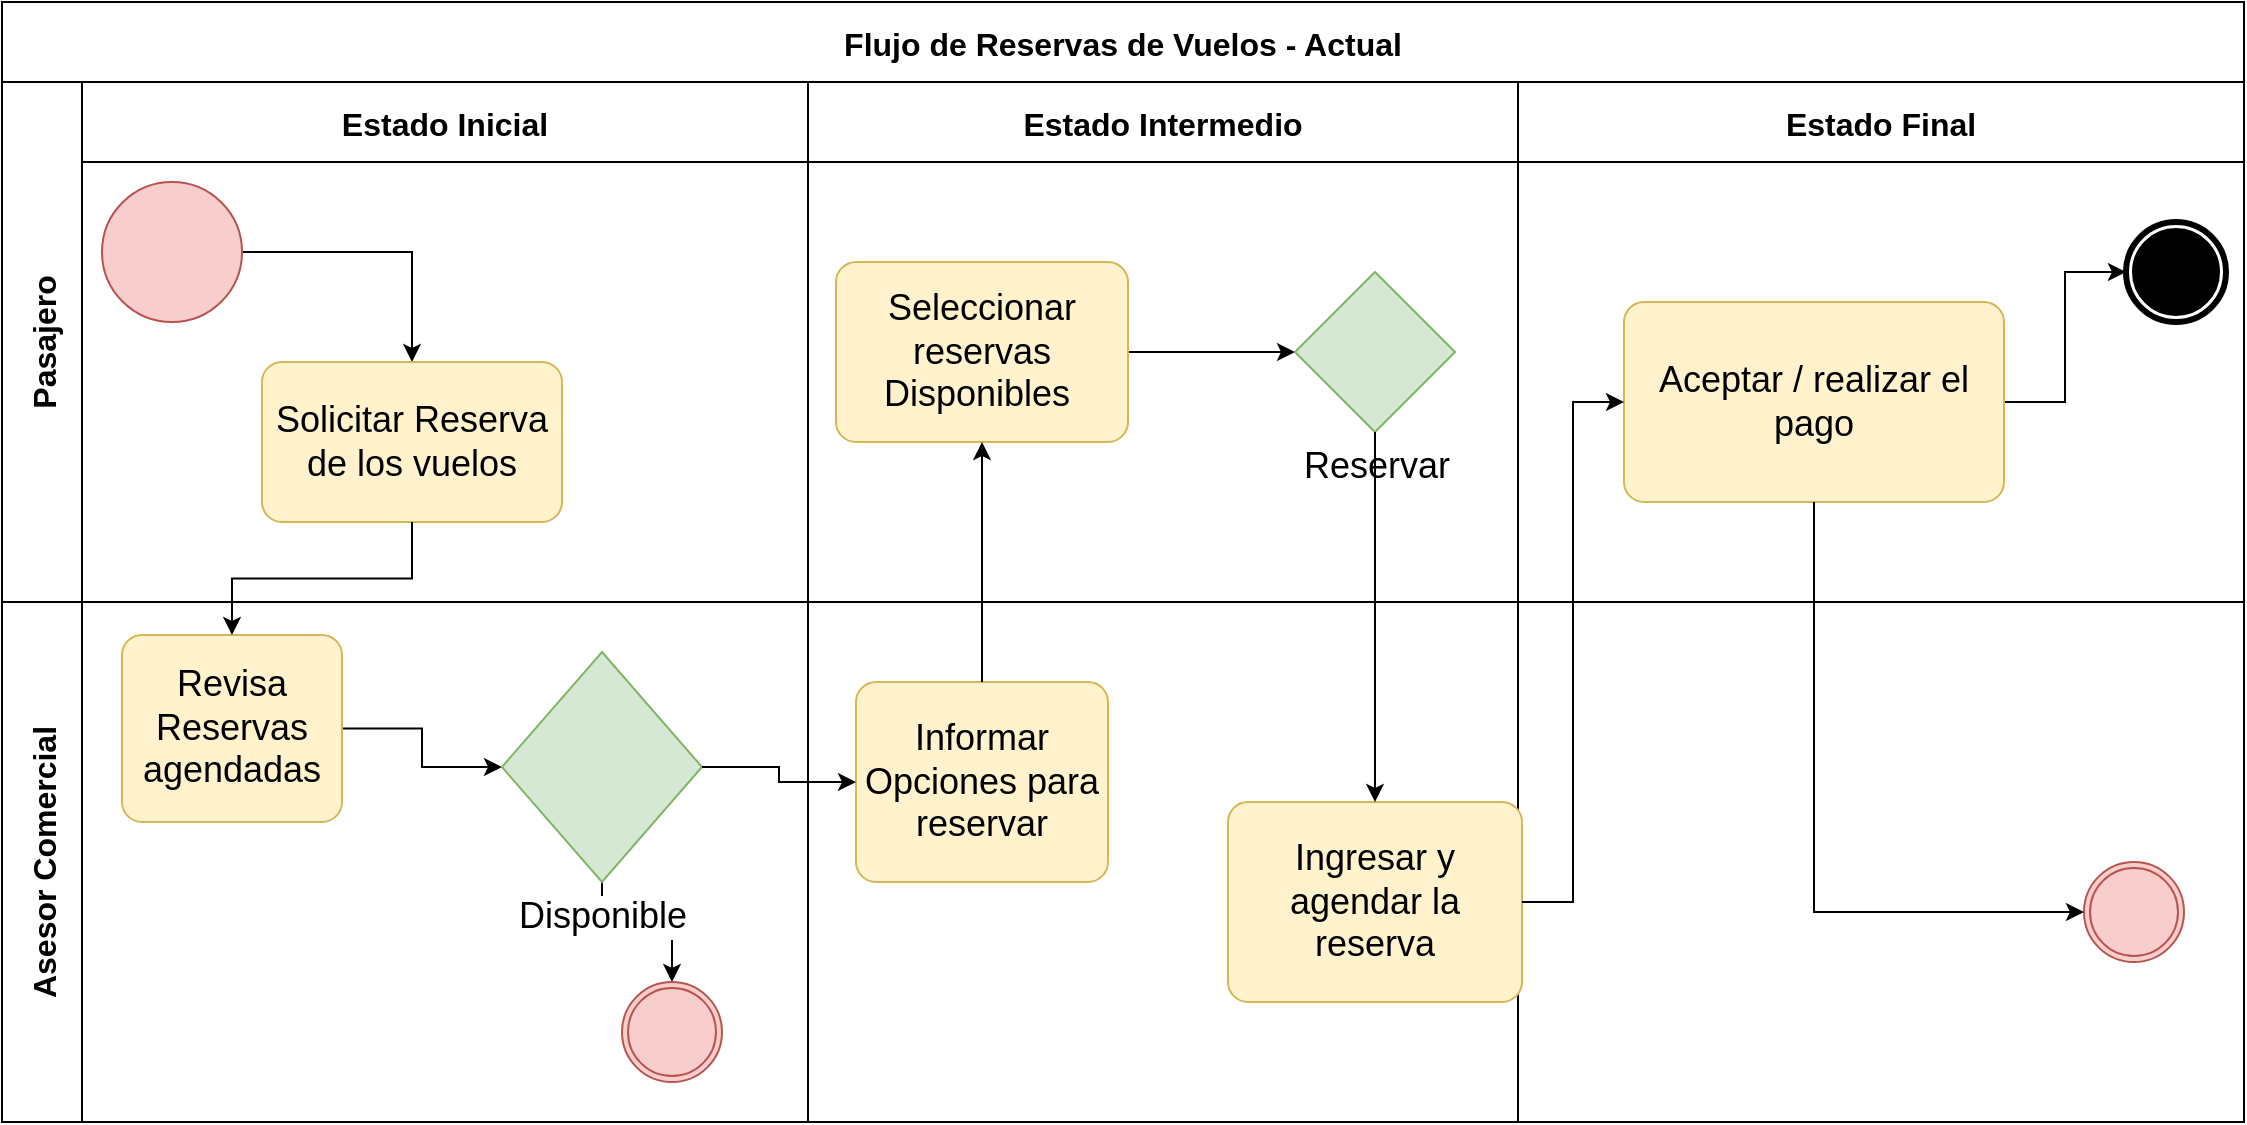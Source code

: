 <mxfile version="24.7.5" pages="6">
  <diagram name="modelo bpm actual" id="jvWsBpkseB7OX_TL3DuE">
    <mxGraphModel dx="1665" dy="2352" grid="1" gridSize="10" guides="1" tooltips="1" connect="1" arrows="1" fold="1" page="1" pageScale="1" pageWidth="1169" pageHeight="827" background="none" math="0" shadow="0">
      <root>
        <mxCell id="0" />
        <mxCell id="1" parent="0" />
        <mxCell id="nPtdHspNcXpHMexhARzI-1" value="Flujo de Reservas de Vuelos - Actual" style="shape=table;childLayout=tableLayout;startSize=40;collapsible=0;recursiveResize=0;expand=0;fontSize=16;fontStyle=1" parent="1" vertex="1">
          <mxGeometry x="30" y="-1590" width="1121" height="560" as="geometry" />
        </mxCell>
        <mxCell id="nPtdHspNcXpHMexhARzI-2" value="Pasajero" style="shape=tableRow;horizontal=0;swimlaneHead=0;swimlaneBody=0;top=0;left=0;strokeColor=inherit;bottom=0;right=0;dropTarget=0;fontStyle=1;fillColor=none;points=[[0,0.5],[1,0.5]];portConstraint=eastwest;startSize=40;collapsible=0;recursiveResize=0;expand=0;fontSize=16;" parent="nPtdHspNcXpHMexhARzI-1" vertex="1">
          <mxGeometry y="40" width="1121" height="260" as="geometry" />
        </mxCell>
        <mxCell id="nPtdHspNcXpHMexhARzI-3" value="Estado Inicial" style="swimlane;swimlaneHead=0;swimlaneBody=0;fontStyle=1;strokeColor=inherit;connectable=0;fillColor=none;startSize=40;collapsible=0;recursiveResize=0;expand=0;fontSize=16;" parent="nPtdHspNcXpHMexhARzI-2" vertex="1">
          <mxGeometry x="40" width="363" height="260" as="geometry">
            <mxRectangle width="363" height="260" as="alternateBounds" />
          </mxGeometry>
        </mxCell>
        <mxCell id="riuf7fqzPx9wXm6hJ_VH-9" style="edgeStyle=orthogonalEdgeStyle;rounded=0;orthogonalLoop=1;jettySize=auto;html=1;" parent="nPtdHspNcXpHMexhARzI-3" source="riuf7fqzPx9wXm6hJ_VH-1" target="riuf7fqzPx9wXm6hJ_VH-4" edge="1">
          <mxGeometry relative="1" as="geometry" />
        </mxCell>
        <mxCell id="riuf7fqzPx9wXm6hJ_VH-1" value="" style="points=[[0.145,0.145,0],[0.5,0,0],[0.855,0.145,0],[1,0.5,0],[0.855,0.855,0],[0.5,1,0],[0.145,0.855,0],[0,0.5,0]];shape=mxgraph.bpmn.event;html=1;verticalLabelPosition=bottom;labelBackgroundColor=#ffffff;verticalAlign=top;align=center;perimeter=ellipsePerimeter;outlineConnect=0;aspect=fixed;outline=standard;symbol=general;fillColor=#f8cecc;strokeColor=#b85450;" parent="nPtdHspNcXpHMexhARzI-3" vertex="1">
          <mxGeometry x="10" y="50" width="70" height="70" as="geometry" />
        </mxCell>
        <mxCell id="riuf7fqzPx9wXm6hJ_VH-4" value="&lt;font style=&quot;font-size: 18px;&quot;&gt;Solicitar Reserva de los vuelos&lt;/font&gt;" style="points=[[0.25,0,0],[0.5,0,0],[0.75,0,0],[1,0.25,0],[1,0.5,0],[1,0.75,0],[0.75,1,0],[0.5,1,0],[0.25,1,0],[0,0.75,0],[0,0.5,0],[0,0.25,0]];shape=mxgraph.bpmn.task;whiteSpace=wrap;rectStyle=rounded;size=10;html=1;container=1;expand=0;collapsible=0;taskMarker=abstract;fillColor=#fff2cc;strokeColor=#d6b656;" parent="nPtdHspNcXpHMexhARzI-3" vertex="1">
          <mxGeometry x="90" y="140" width="150" height="80" as="geometry" />
        </mxCell>
        <mxCell id="nPtdHspNcXpHMexhARzI-4" value="Estado Intermedio" style="swimlane;swimlaneHead=0;swimlaneBody=0;fontStyle=1;strokeColor=inherit;connectable=0;fillColor=none;startSize=40;collapsible=0;recursiveResize=0;expand=0;fontSize=16;" parent="nPtdHspNcXpHMexhARzI-2" vertex="1">
          <mxGeometry x="403" width="355" height="260" as="geometry">
            <mxRectangle width="355" height="260" as="alternateBounds" />
          </mxGeometry>
        </mxCell>
        <mxCell id="L97ikQiFI_BTt5n-140v-11" style="edgeStyle=orthogonalEdgeStyle;rounded=0;orthogonalLoop=1;jettySize=auto;html=1;" parent="nPtdHspNcXpHMexhARzI-4" source="L97ikQiFI_BTt5n-140v-6" target="L97ikQiFI_BTt5n-140v-10" edge="1">
          <mxGeometry relative="1" as="geometry" />
        </mxCell>
        <mxCell id="L97ikQiFI_BTt5n-140v-6" value="&lt;font style=&quot;font-size: 18px;&quot;&gt;Seleccionar reservas Disponibles&amp;nbsp;&lt;/font&gt;" style="points=[[0.25,0,0],[0.5,0,0],[0.75,0,0],[1,0.25,0],[1,0.5,0],[1,0.75,0],[0.75,1,0],[0.5,1,0],[0.25,1,0],[0,0.75,0],[0,0.5,0],[0,0.25,0]];shape=mxgraph.bpmn.task;whiteSpace=wrap;rectStyle=rounded;size=10;html=1;container=1;expand=0;collapsible=0;taskMarker=abstract;fillColor=#fff2cc;strokeColor=#d6b656;" parent="nPtdHspNcXpHMexhARzI-4" vertex="1">
          <mxGeometry x="14" y="90" width="146" height="90" as="geometry" />
        </mxCell>
        <mxCell id="L97ikQiFI_BTt5n-140v-10" value="&lt;font style=&quot;font-size: 18px;&quot;&gt;Reservar&lt;/font&gt;" style="points=[[0.25,0.25,0],[0.5,0,0],[0.75,0.25,0],[1,0.5,0],[0.75,0.75,0],[0.5,1,0],[0.25,0.75,0],[0,0.5,0]];shape=mxgraph.bpmn.gateway2;html=1;verticalLabelPosition=bottom;labelBackgroundColor=#ffffff;verticalAlign=top;align=center;perimeter=rhombusPerimeter;outlineConnect=0;outline=none;symbol=none;fillColor=#d5e8d4;strokeColor=#82b366;" parent="nPtdHspNcXpHMexhARzI-4" vertex="1">
          <mxGeometry x="243.5" y="95" width="80" height="80" as="geometry" />
        </mxCell>
        <mxCell id="nPtdHspNcXpHMexhARzI-5" value="Estado Final" style="swimlane;swimlaneHead=0;swimlaneBody=0;fontStyle=1;strokeColor=inherit;connectable=0;fillColor=none;startSize=40;collapsible=0;recursiveResize=0;expand=0;fontSize=16;" parent="nPtdHspNcXpHMexhARzI-2" vertex="1">
          <mxGeometry x="758" width="363" height="260" as="geometry">
            <mxRectangle width="363" height="260" as="alternateBounds" />
          </mxGeometry>
        </mxCell>
        <mxCell id="L97ikQiFI_BTt5n-140v-17" style="edgeStyle=orthogonalEdgeStyle;rounded=0;orthogonalLoop=1;jettySize=auto;html=1;" parent="nPtdHspNcXpHMexhARzI-5" source="L97ikQiFI_BTt5n-140v-15" target="riuf7fqzPx9wXm6hJ_VH-2" edge="1">
          <mxGeometry relative="1" as="geometry" />
        </mxCell>
        <mxCell id="L97ikQiFI_BTt5n-140v-15" value="&lt;font style=&quot;font-size: 18px;&quot;&gt;Aceptar / realizar el pago&lt;/font&gt;" style="points=[[0.25,0,0],[0.5,0,0],[0.75,0,0],[1,0.25,0],[1,0.5,0],[1,0.75,0],[0.75,1,0],[0.5,1,0],[0.25,1,0],[0,0.75,0],[0,0.5,0],[0,0.25,0]];shape=mxgraph.bpmn.task;whiteSpace=wrap;rectStyle=rounded;size=10;html=1;container=1;expand=0;collapsible=0;taskMarker=abstract;fillColor=#fff2cc;strokeColor=#d6b656;" parent="nPtdHspNcXpHMexhARzI-5" vertex="1">
          <mxGeometry x="53" y="110" width="190" height="100" as="geometry" />
        </mxCell>
        <mxCell id="riuf7fqzPx9wXm6hJ_VH-2" value="" style="points=[[0.145,0.145,0],[0.5,0,0],[0.855,0.145,0],[1,0.5,0],[0.855,0.855,0],[0.5,1,0],[0.145,0.855,0],[0,0.5,0]];shape=mxgraph.bpmn.event;html=1;verticalLabelPosition=bottom;labelBackgroundColor=#ffffff;verticalAlign=top;align=center;perimeter=ellipsePerimeter;outlineConnect=0;aspect=fixed;outline=end;symbol=terminate;" parent="nPtdHspNcXpHMexhARzI-5" vertex="1">
          <mxGeometry x="304" y="70" width="50" height="50" as="geometry" />
        </mxCell>
        <mxCell id="nPtdHspNcXpHMexhARzI-6" value="Asesor Comercial" style="shape=tableRow;horizontal=0;swimlaneHead=0;swimlaneBody=0;top=0;left=0;strokeColor=inherit;bottom=0;right=0;dropTarget=0;fontStyle=1;fillColor=none;points=[[0,0.5],[1,0.5]];portConstraint=eastwest;startSize=40;collapsible=0;recursiveResize=0;expand=0;fontSize=16;" parent="nPtdHspNcXpHMexhARzI-1" vertex="1">
          <mxGeometry y="300" width="1121" height="260" as="geometry" />
        </mxCell>
        <mxCell id="nPtdHspNcXpHMexhARzI-7" value="" style="swimlane;swimlaneHead=0;swimlaneBody=0;fontStyle=1;connectable=0;strokeColor=inherit;fillColor=none;startSize=0;collapsible=0;recursiveResize=0;expand=0;fontSize=16;" parent="nPtdHspNcXpHMexhARzI-6" vertex="1">
          <mxGeometry x="40" width="363" height="260" as="geometry">
            <mxRectangle width="363" height="260" as="alternateBounds" />
          </mxGeometry>
        </mxCell>
        <mxCell id="L97ikQiFI_BTt5n-140v-3" style="edgeStyle=orthogonalEdgeStyle;rounded=0;orthogonalLoop=1;jettySize=auto;html=1;" parent="nPtdHspNcXpHMexhARzI-7" source="L97ikQiFI_BTt5n-140v-1" target="L97ikQiFI_BTt5n-140v-2" edge="1">
          <mxGeometry relative="1" as="geometry" />
        </mxCell>
        <mxCell id="L97ikQiFI_BTt5n-140v-1" value="&lt;font style=&quot;font-size: 18px;&quot;&gt;Revisa Reservas agendadas&lt;/font&gt;" style="points=[[0.25,0,0],[0.5,0,0],[0.75,0,0],[1,0.25,0],[1,0.5,0],[1,0.75,0],[0.75,1,0],[0.5,1,0],[0.25,1,0],[0,0.75,0],[0,0.5,0],[0,0.25,0]];shape=mxgraph.bpmn.task;whiteSpace=wrap;rectStyle=rounded;size=10;html=1;container=1;expand=0;collapsible=0;taskMarker=abstract;fillColor=#fff2cc;strokeColor=#d6b656;" parent="nPtdHspNcXpHMexhARzI-7" vertex="1">
          <mxGeometry x="20" y="16.5" width="110" height="93.5" as="geometry" />
        </mxCell>
        <mxCell id="AqDZUeyqJSWjZHrLEeOt-2" style="edgeStyle=orthogonalEdgeStyle;rounded=0;orthogonalLoop=1;jettySize=auto;html=1;exitX=0.5;exitY=1;exitDx=0;exitDy=0;exitPerimeter=0;" edge="1" parent="nPtdHspNcXpHMexhARzI-7" source="L97ikQiFI_BTt5n-140v-2" target="AqDZUeyqJSWjZHrLEeOt-1">
          <mxGeometry relative="1" as="geometry" />
        </mxCell>
        <mxCell id="L97ikQiFI_BTt5n-140v-2" value="&lt;font style=&quot;font-size: 18px;&quot;&gt;Disponible&lt;/font&gt;" style="points=[[0.25,0.25,0],[0.5,0,0],[0.75,0.25,0],[1,0.5,0],[0.75,0.75,0],[0.5,1,0],[0.25,0.75,0],[0,0.5,0]];shape=mxgraph.bpmn.gateway2;html=1;verticalLabelPosition=bottom;labelBackgroundColor=#ffffff;verticalAlign=top;align=center;perimeter=rhombusPerimeter;outlineConnect=0;outline=none;symbol=none;fillColor=#d5e8d4;strokeColor=#82b366;" parent="nPtdHspNcXpHMexhARzI-7" vertex="1">
          <mxGeometry x="210" y="25" width="100" height="115" as="geometry" />
        </mxCell>
        <mxCell id="AqDZUeyqJSWjZHrLEeOt-1" value="" style="points=[[0.145,0.145,0],[0.5,0,0],[0.855,0.145,0],[1,0.5,0],[0.855,0.855,0],[0.5,1,0],[0.145,0.855,0],[0,0.5,0]];shape=mxgraph.bpmn.event;html=1;verticalLabelPosition=bottom;labelBackgroundColor=#ffffff;verticalAlign=top;align=center;perimeter=ellipsePerimeter;outlineConnect=0;aspect=fixed;outline=throwing;symbol=general;fillColor=#f8cecc;strokeColor=#b85450;" vertex="1" parent="nPtdHspNcXpHMexhARzI-7">
          <mxGeometry x="270" y="190" width="50" height="50" as="geometry" />
        </mxCell>
        <mxCell id="nPtdHspNcXpHMexhARzI-8" value="" style="swimlane;swimlaneHead=0;swimlaneBody=0;fontStyle=1;connectable=0;strokeColor=inherit;fillColor=none;startSize=0;collapsible=0;recursiveResize=0;expand=0;fontSize=16;" parent="nPtdHspNcXpHMexhARzI-6" vertex="1">
          <mxGeometry x="403" width="355" height="260" as="geometry">
            <mxRectangle width="355" height="260" as="alternateBounds" />
          </mxGeometry>
        </mxCell>
        <mxCell id="L97ikQiFI_BTt5n-140v-4" value="&lt;font style=&quot;font-size: 18px;&quot;&gt;Informar Opciones para reservar&lt;/font&gt;" style="points=[[0.25,0,0],[0.5,0,0],[0.75,0,0],[1,0.25,0],[1,0.5,0],[1,0.75,0],[0.75,1,0],[0.5,1,0],[0.25,1,0],[0,0.75,0],[0,0.5,0],[0,0.25,0]];shape=mxgraph.bpmn.task;whiteSpace=wrap;rectStyle=rounded;size=10;html=1;container=1;expand=0;collapsible=0;taskMarker=abstract;fillColor=#fff2cc;strokeColor=#d6b656;" parent="nPtdHspNcXpHMexhARzI-8" vertex="1">
          <mxGeometry x="24" y="40" width="126" height="100" as="geometry" />
        </mxCell>
        <mxCell id="L97ikQiFI_BTt5n-140v-8" value="&lt;font style=&quot;font-size: 18px;&quot;&gt;Ingresar y agendar la reserva&lt;/font&gt;" style="points=[[0.25,0,0],[0.5,0,0],[0.75,0,0],[1,0.25,0],[1,0.5,0],[1,0.75,0],[0.75,1,0],[0.5,1,0],[0.25,1,0],[0,0.75,0],[0,0.5,0],[0,0.25,0]];shape=mxgraph.bpmn.task;whiteSpace=wrap;rectStyle=rounded;size=10;html=1;container=1;expand=0;collapsible=0;taskMarker=abstract;fillColor=#fff2cc;strokeColor=#d6b656;" parent="nPtdHspNcXpHMexhARzI-8" vertex="1">
          <mxGeometry x="210" y="100" width="147" height="100" as="geometry" />
        </mxCell>
        <mxCell id="nPtdHspNcXpHMexhARzI-9" value="" style="swimlane;swimlaneHead=0;swimlaneBody=0;fontStyle=1;connectable=0;strokeColor=inherit;fillColor=none;startSize=0;collapsible=0;recursiveResize=0;expand=0;fontSize=16;" parent="nPtdHspNcXpHMexhARzI-6" vertex="1">
          <mxGeometry x="758" width="363" height="260" as="geometry">
            <mxRectangle width="363" height="260" as="alternateBounds" />
          </mxGeometry>
        </mxCell>
        <mxCell id="riuf7fqzPx9wXm6hJ_VH-3" value="" style="points=[[0.145,0.145,0],[0.5,0,0],[0.855,0.145,0],[1,0.5,0],[0.855,0.855,0],[0.5,1,0],[0.145,0.855,0],[0,0.5,0]];shape=mxgraph.bpmn.event;html=1;verticalLabelPosition=bottom;labelBackgroundColor=#ffffff;verticalAlign=top;align=center;perimeter=ellipsePerimeter;outlineConnect=0;aspect=fixed;outline=throwing;symbol=general;fillColor=#f8cecc;strokeColor=#b85450;" parent="nPtdHspNcXpHMexhARzI-9" vertex="1">
          <mxGeometry x="283" y="130" width="50" height="50" as="geometry" />
        </mxCell>
        <mxCell id="L97ikQiFI_BTt5n-140v-5" style="edgeStyle=orthogonalEdgeStyle;rounded=0;orthogonalLoop=1;jettySize=auto;html=1;entryX=0;entryY=0.5;entryDx=0;entryDy=0;entryPerimeter=0;" parent="nPtdHspNcXpHMexhARzI-6" source="L97ikQiFI_BTt5n-140v-2" target="L97ikQiFI_BTt5n-140v-4" edge="1">
          <mxGeometry relative="1" as="geometry" />
        </mxCell>
        <mxCell id="riuf7fqzPx9wXm6hJ_VH-6" style="edgeStyle=orthogonalEdgeStyle;rounded=0;orthogonalLoop=1;jettySize=auto;html=1;entryX=0.5;entryY=0;entryDx=0;entryDy=0;entryPerimeter=0;" parent="nPtdHspNcXpHMexhARzI-1" source="riuf7fqzPx9wXm6hJ_VH-4" target="L97ikQiFI_BTt5n-140v-1" edge="1">
          <mxGeometry relative="1" as="geometry">
            <mxPoint x="220" y="220" as="targetPoint" />
          </mxGeometry>
        </mxCell>
        <mxCell id="L97ikQiFI_BTt5n-140v-7" style="edgeStyle=orthogonalEdgeStyle;rounded=0;orthogonalLoop=1;jettySize=auto;html=1;entryX=0.5;entryY=1;entryDx=0;entryDy=0;entryPerimeter=0;" parent="nPtdHspNcXpHMexhARzI-1" source="L97ikQiFI_BTt5n-140v-4" target="L97ikQiFI_BTt5n-140v-6" edge="1">
          <mxGeometry relative="1" as="geometry" />
        </mxCell>
        <mxCell id="L97ikQiFI_BTt5n-140v-12" style="edgeStyle=orthogonalEdgeStyle;rounded=0;orthogonalLoop=1;jettySize=auto;html=1;entryX=0.5;entryY=0;entryDx=0;entryDy=0;entryPerimeter=0;" parent="nPtdHspNcXpHMexhARzI-1" source="L97ikQiFI_BTt5n-140v-10" target="L97ikQiFI_BTt5n-140v-8" edge="1">
          <mxGeometry relative="1" as="geometry" />
        </mxCell>
        <mxCell id="VAWPBc9nez-kYVhG0cGI-1" style="edgeStyle=orthogonalEdgeStyle;rounded=0;orthogonalLoop=1;jettySize=auto;html=1;entryX=0;entryY=0.5;entryDx=0;entryDy=0;entryPerimeter=0;" edge="1" parent="nPtdHspNcXpHMexhARzI-1" source="L97ikQiFI_BTt5n-140v-8" target="L97ikQiFI_BTt5n-140v-15">
          <mxGeometry relative="1" as="geometry" />
        </mxCell>
        <mxCell id="VAWPBc9nez-kYVhG0cGI-2" style="edgeStyle=orthogonalEdgeStyle;rounded=0;orthogonalLoop=1;jettySize=auto;html=1;entryX=0;entryY=0.5;entryDx=0;entryDy=0;entryPerimeter=0;exitX=0.5;exitY=1;exitDx=0;exitDy=0;exitPerimeter=0;" edge="1" parent="nPtdHspNcXpHMexhARzI-1" source="L97ikQiFI_BTt5n-140v-15" target="riuf7fqzPx9wXm6hJ_VH-3">
          <mxGeometry relative="1" as="geometry" />
        </mxCell>
      </root>
    </mxGraphModel>
  </diagram>
  <diagram id="ov_g3-wRz-1O5FGM0jwT" name="modelo bpm objetivo">
    <mxGraphModel dx="1212" dy="2178" grid="1" gridSize="10" guides="1" tooltips="1" connect="1" arrows="1" fold="1" page="1" pageScale="1" pageWidth="1169" pageHeight="827" math="0" shadow="0">
      <root>
        <mxCell id="0" />
        <mxCell id="1" parent="0" />
        <mxCell id="SKtKPXKZTPQXlc9cGtt--1" value="Flujo de Reservas de Vuelos - Objetivo" style="shape=table;childLayout=tableLayout;startSize=40;collapsible=0;recursiveResize=0;expand=0;fontSize=16;fontStyle=1" parent="1" vertex="1">
          <mxGeometry x="50" y="-1610" width="1090" height="795" as="geometry" />
        </mxCell>
        <mxCell id="SKtKPXKZTPQXlc9cGtt--2" value="Pasajero" style="shape=tableRow;horizontal=0;swimlaneHead=0;swimlaneBody=0;top=0;left=0;strokeColor=inherit;bottom=0;right=0;dropTarget=0;fontStyle=1;fillColor=none;points=[[0,0.5],[1,0.5]];portConstraint=eastwest;startSize=40;collapsible=0;recursiveResize=0;expand=0;fontSize=16;" parent="SKtKPXKZTPQXlc9cGtt--1" vertex="1">
          <mxGeometry y="40" width="1090" height="245" as="geometry" />
        </mxCell>
        <mxCell id="SKtKPXKZTPQXlc9cGtt--3" value="Estado Inicial" style="swimlane;swimlaneHead=0;swimlaneBody=0;fontStyle=1;strokeColor=inherit;connectable=0;fillColor=none;startSize=40;collapsible=0;recursiveResize=0;expand=0;fontSize=16;" parent="SKtKPXKZTPQXlc9cGtt--2" vertex="1">
          <mxGeometry x="40" width="353" height="245" as="geometry">
            <mxRectangle width="353" height="245" as="alternateBounds" />
          </mxGeometry>
        </mxCell>
        <mxCell id="SKtKPXKZTPQXlc9cGtt--4" style="edgeStyle=orthogonalEdgeStyle;rounded=0;orthogonalLoop=1;jettySize=auto;html=1;" parent="SKtKPXKZTPQXlc9cGtt--3" source="SKtKPXKZTPQXlc9cGtt--5" target="SKtKPXKZTPQXlc9cGtt--6" edge="1">
          <mxGeometry relative="1" as="geometry" />
        </mxCell>
        <mxCell id="SKtKPXKZTPQXlc9cGtt--5" value="" style="points=[[0.145,0.145,0],[0.5,0,0],[0.855,0.145,0],[1,0.5,0],[0.855,0.855,0],[0.5,1,0],[0.145,0.855,0],[0,0.5,0]];shape=mxgraph.bpmn.event;html=1;verticalLabelPosition=bottom;labelBackgroundColor=#ffffff;verticalAlign=top;align=center;perimeter=ellipsePerimeter;outlineConnect=0;aspect=fixed;outline=standard;symbol=general;fillColor=#f8cecc;strokeColor=#b85450;" parent="SKtKPXKZTPQXlc9cGtt--3" vertex="1">
          <mxGeometry x="10" y="50" width="70" height="70" as="geometry" />
        </mxCell>
        <mxCell id="SKtKPXKZTPQXlc9cGtt--6" value="&lt;font style=&quot;font-size: 18px;&quot;&gt;Solicitar Reserva de los vuelos&lt;/font&gt;" style="points=[[0.25,0,0],[0.5,0,0],[0.75,0,0],[1,0.25,0],[1,0.5,0],[1,0.75,0],[0.75,1,0],[0.5,1,0],[0.25,1,0],[0,0.75,0],[0,0.5,0],[0,0.25,0]];shape=mxgraph.bpmn.task;whiteSpace=wrap;rectStyle=rounded;size=10;html=1;container=1;expand=0;collapsible=0;taskMarker=abstract;fillColor=#fff2cc;strokeColor=#d6b656;" parent="SKtKPXKZTPQXlc9cGtt--3" vertex="1">
          <mxGeometry x="90" y="140" width="150" height="80" as="geometry" />
        </mxCell>
        <mxCell id="SKtKPXKZTPQXlc9cGtt--7" value="Estado Intermedio" style="swimlane;swimlaneHead=0;swimlaneBody=0;fontStyle=1;strokeColor=inherit;connectable=0;fillColor=none;startSize=40;collapsible=0;recursiveResize=0;expand=0;fontSize=16;" parent="SKtKPXKZTPQXlc9cGtt--2" vertex="1">
          <mxGeometry x="393" width="344" height="245" as="geometry">
            <mxRectangle width="344" height="245" as="alternateBounds" />
          </mxGeometry>
        </mxCell>
        <mxCell id="SKtKPXKZTPQXlc9cGtt--8" style="edgeStyle=orthogonalEdgeStyle;rounded=0;orthogonalLoop=1;jettySize=auto;html=1;" parent="SKtKPXKZTPQXlc9cGtt--7" source="SKtKPXKZTPQXlc9cGtt--9" target="SKtKPXKZTPQXlc9cGtt--10" edge="1">
          <mxGeometry relative="1" as="geometry" />
        </mxCell>
        <mxCell id="SKtKPXKZTPQXlc9cGtt--9" value="&lt;font style=&quot;font-size: 18px;&quot;&gt;Seleccionar reservas Disponibles&amp;nbsp;&lt;/font&gt;" style="points=[[0.25,0,0],[0.5,0,0],[0.75,0,0],[1,0.25,0],[1,0.5,0],[1,0.75,0],[0.75,1,0],[0.5,1,0],[0.25,1,0],[0,0.75,0],[0,0.5,0],[0,0.25,0]];shape=mxgraph.bpmn.task;whiteSpace=wrap;rectStyle=rounded;size=10;html=1;container=1;expand=0;collapsible=0;taskMarker=abstract;fillColor=#fff2cc;strokeColor=#d6b656;" parent="SKtKPXKZTPQXlc9cGtt--7" vertex="1">
          <mxGeometry x="14" y="90" width="146" height="90" as="geometry" />
        </mxCell>
        <mxCell id="C2rdVjlkzQ8xoLnfJAAD-9" style="edgeStyle=orthogonalEdgeStyle;rounded=0;orthogonalLoop=1;jettySize=auto;html=1;entryX=1;entryY=0.5;entryDx=0;entryDy=0;entryPerimeter=0;" edge="1" parent="SKtKPXKZTPQXlc9cGtt--7" source="SKtKPXKZTPQXlc9cGtt--10" target="C2rdVjlkzQ8xoLnfJAAD-7">
          <mxGeometry relative="1" as="geometry" />
        </mxCell>
        <mxCell id="SKtKPXKZTPQXlc9cGtt--10" value="&lt;font style=&quot;font-size: 18px;&quot;&gt;Reservar&lt;/font&gt;" style="points=[[0.25,0.25,0],[0.5,0,0],[0.75,0.25,0],[1,0.5,0],[0.75,0.75,0],[0.5,1,0],[0.25,0.75,0],[0,0.5,0]];shape=mxgraph.bpmn.gateway2;html=1;verticalLabelPosition=bottom;labelBackgroundColor=#ffffff;verticalAlign=top;align=center;perimeter=rhombusPerimeter;outlineConnect=0;outline=none;symbol=none;fillColor=#d5e8d4;strokeColor=#82b366;" parent="SKtKPXKZTPQXlc9cGtt--7" vertex="1">
          <mxGeometry x="243.5" y="110" width="80" height="80" as="geometry" />
        </mxCell>
        <mxCell id="C2rdVjlkzQ8xoLnfJAAD-7" value="" style="points=[[0.145,0.145,0],[0.5,0,0],[0.855,0.145,0],[1,0.5,0],[0.855,0.855,0],[0.5,1,0],[0.145,0.855,0],[0,0.5,0]];shape=mxgraph.bpmn.event;html=1;verticalLabelPosition=bottom;labelBackgroundColor=#ffffff;verticalAlign=top;align=center;perimeter=ellipsePerimeter;outlineConnect=0;aspect=fixed;outline=throwing;symbol=general;fillColor=#f8cecc;strokeColor=#b85450;" vertex="1" parent="SKtKPXKZTPQXlc9cGtt--7">
          <mxGeometry x="217" y="40" width="50" height="50" as="geometry" />
        </mxCell>
        <mxCell id="SKtKPXKZTPQXlc9cGtt--11" value="Estado Final" style="swimlane;swimlaneHead=0;swimlaneBody=0;fontStyle=1;strokeColor=inherit;connectable=0;fillColor=none;startSize=40;collapsible=0;recursiveResize=0;expand=0;fontSize=16;" parent="SKtKPXKZTPQXlc9cGtt--2" vertex="1">
          <mxGeometry x="737" width="353" height="245" as="geometry">
            <mxRectangle width="353" height="245" as="alternateBounds" />
          </mxGeometry>
        </mxCell>
        <mxCell id="SKtKPXKZTPQXlc9cGtt--12" style="edgeStyle=orthogonalEdgeStyle;rounded=0;orthogonalLoop=1;jettySize=auto;html=1;" parent="SKtKPXKZTPQXlc9cGtt--11" source="SKtKPXKZTPQXlc9cGtt--13" target="SKtKPXKZTPQXlc9cGtt--14" edge="1">
          <mxGeometry relative="1" as="geometry" />
        </mxCell>
        <mxCell id="SKtKPXKZTPQXlc9cGtt--13" value="&lt;font style=&quot;font-size: 18px;&quot;&gt;Aceptar / realizar el pago&lt;/font&gt;" style="points=[[0.25,0,0],[0.5,0,0],[0.75,0,0],[1,0.25,0],[1,0.5,0],[1,0.75,0],[0.75,1,0],[0.5,1,0],[0.25,1,0],[0,0.75,0],[0,0.5,0],[0,0.25,0]];shape=mxgraph.bpmn.task;whiteSpace=wrap;rectStyle=rounded;size=10;html=1;container=1;expand=0;collapsible=0;taskMarker=abstract;fillColor=#fff2cc;strokeColor=#d6b656;" parent="SKtKPXKZTPQXlc9cGtt--11" vertex="1">
          <mxGeometry x="134" y="110" width="106" height="50" as="geometry" />
        </mxCell>
        <mxCell id="SKtKPXKZTPQXlc9cGtt--14" value="" style="points=[[0.145,0.145,0],[0.5,0,0],[0.855,0.145,0],[1,0.5,0],[0.855,0.855,0],[0.5,1,0],[0.145,0.855,0],[0,0.5,0]];shape=mxgraph.bpmn.event;html=1;verticalLabelPosition=bottom;labelBackgroundColor=#ffffff;verticalAlign=top;align=center;perimeter=ellipsePerimeter;outlineConnect=0;aspect=fixed;outline=end;symbol=terminate;" parent="SKtKPXKZTPQXlc9cGtt--11" vertex="1">
          <mxGeometry x="304" y="70" width="50" height="50" as="geometry" />
        </mxCell>
        <mxCell id="SKtKPXKZTPQXlc9cGtt--33" value="&lt;font style=&quot;font-size: 18px;&quot;&gt;Confirmar&lt;/font&gt;" style="points=[[0.25,0.25,0],[0.5,0,0],[0.75,0.25,0],[1,0.5,0],[0.75,0.75,0],[0.5,1,0],[0.25,0.75,0],[0,0.5,0]];shape=mxgraph.bpmn.gateway2;html=1;verticalLabelPosition=bottom;labelBackgroundColor=#ffffff;verticalAlign=top;align=center;perimeter=rhombusPerimeter;outlineConnect=0;outline=none;symbol=none;fillColor=#d5e8d4;strokeColor=#82b366;" parent="SKtKPXKZTPQXlc9cGtt--11" vertex="1">
          <mxGeometry x="13" y="130" width="73" height="95" as="geometry" />
        </mxCell>
        <mxCell id="SKtKPXKZTPQXlc9cGtt--35" style="edgeStyle=orthogonalEdgeStyle;rounded=0;orthogonalLoop=1;jettySize=auto;html=1;entryX=0;entryY=0.25;entryDx=0;entryDy=0;entryPerimeter=0;" parent="SKtKPXKZTPQXlc9cGtt--11" source="SKtKPXKZTPQXlc9cGtt--33" target="SKtKPXKZTPQXlc9cGtt--13" edge="1">
          <mxGeometry relative="1" as="geometry">
            <Array as="points">
              <mxPoint x="52" y="125" />
              <mxPoint x="82" y="125" />
              <mxPoint x="82" y="105" />
            </Array>
          </mxGeometry>
        </mxCell>
        <mxCell id="SKtKPXKZTPQXlc9cGtt--15" value="Asesor" style="shape=tableRow;horizontal=0;swimlaneHead=0;swimlaneBody=0;top=0;left=0;strokeColor=inherit;bottom=0;right=0;dropTarget=0;fontStyle=1;fillColor=none;points=[[0,0.5],[1,0.5]];portConstraint=eastwest;startSize=40;collapsible=0;recursiveResize=0;expand=0;fontSize=16;" parent="SKtKPXKZTPQXlc9cGtt--1" vertex="1">
          <mxGeometry y="285" width="1090" height="255" as="geometry" />
        </mxCell>
        <mxCell id="SKtKPXKZTPQXlc9cGtt--16" value="" style="swimlane;swimlaneHead=0;swimlaneBody=0;fontStyle=1;connectable=0;strokeColor=inherit;fillColor=none;startSize=0;collapsible=0;recursiveResize=0;expand=0;fontSize=16;" parent="SKtKPXKZTPQXlc9cGtt--15" vertex="1">
          <mxGeometry x="40" width="353" height="255" as="geometry">
            <mxRectangle width="353" height="255" as="alternateBounds" />
          </mxGeometry>
        </mxCell>
        <mxCell id="SKtKPXKZTPQXlc9cGtt--18" value="&lt;span style=&quot;font-size: 18px;&quot;&gt;Consultar disponibilidad&lt;/span&gt;" style="points=[[0.25,0,0],[0.5,0,0],[0.75,0,0],[1,0.25,0],[1,0.5,0],[1,0.75,0],[0.75,1,0],[0.5,1,0],[0.25,1,0],[0,0.75,0],[0,0.5,0],[0,0.25,0]];shape=mxgraph.bpmn.task;whiteSpace=wrap;rectStyle=rounded;size=10;html=1;container=1;expand=0;collapsible=0;taskMarker=abstract;fillColor=#fff2cc;strokeColor=#d6b656;" parent="SKtKPXKZTPQXlc9cGtt--16" vertex="1">
          <mxGeometry x="30" y="65.75" width="110" height="93.5" as="geometry" />
        </mxCell>
        <mxCell id="SKtKPXKZTPQXlc9cGtt--20" value="" style="swimlane;swimlaneHead=0;swimlaneBody=0;fontStyle=1;connectable=0;strokeColor=inherit;fillColor=none;startSize=0;collapsible=0;recursiveResize=0;expand=0;fontSize=16;" parent="SKtKPXKZTPQXlc9cGtt--15" vertex="1">
          <mxGeometry x="393" width="344" height="255" as="geometry">
            <mxRectangle width="344" height="255" as="alternateBounds" />
          </mxGeometry>
        </mxCell>
        <mxCell id="SKtKPXKZTPQXlc9cGtt--22" value="&lt;font style=&quot;font-size: 18px;&quot;&gt;Ingresar y agendar la reserva&lt;/font&gt;" style="points=[[0.25,0,0],[0.5,0,0],[0.75,0,0],[1,0.25,0],[1,0.5,0],[1,0.75,0],[0.75,1,0],[0.5,1,0],[0.25,1,0],[0,0.75,0],[0,0.5,0],[0,0.25,0]];shape=mxgraph.bpmn.task;whiteSpace=wrap;rectStyle=rounded;size=10;html=1;container=1;expand=0;collapsible=0;taskMarker=abstract;fillColor=#fff2cc;strokeColor=#d6b656;" parent="SKtKPXKZTPQXlc9cGtt--20" vertex="1">
          <mxGeometry x="187" y="95" width="147" height="100" as="geometry" />
        </mxCell>
        <mxCell id="C2rdVjlkzQ8xoLnfJAAD-10" value="&lt;span style=&quot;font-size: 18px;&quot;&gt;Mostrar opciones disponibles&lt;/span&gt;" style="points=[[0.25,0,0],[0.5,0,0],[0.75,0,0],[1,0.25,0],[1,0.5,0],[1,0.75,0],[0.75,1,0],[0.5,1,0],[0.25,1,0],[0,0.75,0],[0,0.5,0],[0,0.25,0]];shape=mxgraph.bpmn.task;whiteSpace=wrap;rectStyle=rounded;size=10;html=1;container=1;expand=0;collapsible=0;taskMarker=abstract;fillColor=#fff2cc;strokeColor=#d6b656;" vertex="1" parent="SKtKPXKZTPQXlc9cGtt--20">
          <mxGeometry x="37" y="65.75" width="126" height="100" as="geometry" />
        </mxCell>
        <mxCell id="SKtKPXKZTPQXlc9cGtt--23" value="" style="swimlane;swimlaneHead=0;swimlaneBody=0;fontStyle=1;connectable=0;strokeColor=inherit;fillColor=none;startSize=0;collapsible=0;recursiveResize=0;expand=0;fontSize=16;" parent="SKtKPXKZTPQXlc9cGtt--15" vertex="1">
          <mxGeometry x="737" width="353" height="255" as="geometry">
            <mxRectangle width="353" height="255" as="alternateBounds" />
          </mxGeometry>
        </mxCell>
        <mxCell id="SKtKPXKZTPQXlc9cGtt--25" value="" style="points=[[0.145,0.145,0],[0.5,0,0],[0.855,0.145,0],[1,0.5,0],[0.855,0.855,0],[0.5,1,0],[0.145,0.855,0],[0,0.5,0]];shape=mxgraph.bpmn.event;html=1;verticalLabelPosition=bottom;labelBackgroundColor=#ffffff;verticalAlign=top;align=center;perimeter=ellipsePerimeter;outlineConnect=0;aspect=fixed;outline=throwing;symbol=general;fillColor=#f8cecc;strokeColor=#b85450;" parent="SKtKPXKZTPQXlc9cGtt--23" vertex="1">
          <mxGeometry x="244" y="127.5" width="50" height="50" as="geometry" />
        </mxCell>
        <mxCell id="C2rdVjlkzQ8xoLnfJAAD-1" value="Sistema" style="shape=tableRow;horizontal=0;swimlaneHead=0;swimlaneBody=0;top=0;left=0;strokeColor=inherit;bottom=0;right=0;dropTarget=0;fontStyle=1;fillColor=none;points=[[0,0.5],[1,0.5]];portConstraint=eastwest;startSize=40;collapsible=0;recursiveResize=0;expand=0;fontSize=16;" vertex="1" parent="SKtKPXKZTPQXlc9cGtt--1">
          <mxGeometry y="540" width="1090" height="255" as="geometry" />
        </mxCell>
        <mxCell id="C2rdVjlkzQ8xoLnfJAAD-2" style="swimlane;swimlaneHead=0;swimlaneBody=0;fontStyle=1;connectable=0;strokeColor=inherit;fillColor=none;startSize=0;collapsible=0;recursiveResize=0;expand=0;fontSize=16;" vertex="1" parent="C2rdVjlkzQ8xoLnfJAAD-1">
          <mxGeometry x="40" width="353" height="255" as="geometry">
            <mxRectangle width="353" height="255" as="alternateBounds" />
          </mxGeometry>
        </mxCell>
        <mxCell id="SKtKPXKZTPQXlc9cGtt--19" value="&lt;font style=&quot;font-size: 18px;&quot;&gt;Disponible&lt;/font&gt;" style="points=[[0.25,0.25,0],[0.5,0,0],[0.75,0.25,0],[1,0.5,0],[0.75,0.75,0],[0.5,1,0],[0.25,0.75,0],[0,0.5,0]];shape=mxgraph.bpmn.gateway2;html=1;verticalLabelPosition=bottom;labelBackgroundColor=#ffffff;verticalAlign=top;align=center;perimeter=rhombusPerimeter;outlineConnect=0;outline=none;symbol=none;fillColor=#d5e8d4;strokeColor=#82b366;" parent="C2rdVjlkzQ8xoLnfJAAD-2" vertex="1">
          <mxGeometry x="160" y="50" width="100" height="115" as="geometry" />
        </mxCell>
        <mxCell id="C2rdVjlkzQ8xoLnfJAAD-5" value="" style="points=[[0.145,0.145,0],[0.5,0,0],[0.855,0.145,0],[1,0.5,0],[0.855,0.855,0],[0.5,1,0],[0.145,0.855,0],[0,0.5,0]];shape=mxgraph.bpmn.event;html=1;verticalLabelPosition=bottom;labelBackgroundColor=#ffffff;verticalAlign=top;align=center;perimeter=ellipsePerimeter;outlineConnect=0;aspect=fixed;outline=throwing;symbol=general;fillColor=#f8cecc;strokeColor=#b85450;" vertex="1" parent="C2rdVjlkzQ8xoLnfJAAD-2">
          <mxGeometry x="80" y="140" width="50" height="50" as="geometry" />
        </mxCell>
        <mxCell id="C2rdVjlkzQ8xoLnfJAAD-6" style="edgeStyle=orthogonalEdgeStyle;rounded=0;orthogonalLoop=1;jettySize=auto;html=1;entryX=0.5;entryY=0;entryDx=0;entryDy=0;entryPerimeter=0;" edge="1" parent="C2rdVjlkzQ8xoLnfJAAD-2" source="SKtKPXKZTPQXlc9cGtt--19" target="C2rdVjlkzQ8xoLnfJAAD-5">
          <mxGeometry relative="1" as="geometry" />
        </mxCell>
        <mxCell id="C2rdVjlkzQ8xoLnfJAAD-3" style="swimlane;swimlaneHead=0;swimlaneBody=0;fontStyle=1;connectable=0;strokeColor=inherit;fillColor=none;startSize=0;collapsible=0;recursiveResize=0;expand=0;fontSize=16;" vertex="1" parent="C2rdVjlkzQ8xoLnfJAAD-1">
          <mxGeometry x="393" width="344" height="255" as="geometry">
            <mxRectangle width="344" height="255" as="alternateBounds" />
          </mxGeometry>
        </mxCell>
        <mxCell id="SKtKPXKZTPQXlc9cGtt--21" value="&lt;span style=&quot;font-size: 18px;&quot;&gt;Verificar opciones disponibles&lt;/span&gt;" style="points=[[0.25,0,0],[0.5,0,0],[0.75,0,0],[1,0.25,0],[1,0.5,0],[1,0.75,0],[0.75,1,0],[0.5,1,0],[0.25,1,0],[0,0.75,0],[0,0.5,0],[0,0.25,0]];shape=mxgraph.bpmn.task;whiteSpace=wrap;rectStyle=rounded;size=10;html=1;container=1;expand=0;collapsible=0;taskMarker=abstract;fillColor=#fff2cc;strokeColor=#d6b656;" parent="C2rdVjlkzQ8xoLnfJAAD-3" vertex="1">
          <mxGeometry x="50.5" y="57.5" width="126" height="100" as="geometry" />
        </mxCell>
        <mxCell id="C2rdVjlkzQ8xoLnfJAAD-4" style="swimlane;swimlaneHead=0;swimlaneBody=0;fontStyle=1;connectable=0;strokeColor=inherit;fillColor=none;startSize=0;collapsible=0;recursiveResize=0;expand=0;fontSize=16;" vertex="1" parent="C2rdVjlkzQ8xoLnfJAAD-1">
          <mxGeometry x="737" width="353" height="255" as="geometry">
            <mxRectangle width="353" height="255" as="alternateBounds" />
          </mxGeometry>
        </mxCell>
        <mxCell id="SKtKPXKZTPQXlc9cGtt--27" style="edgeStyle=orthogonalEdgeStyle;rounded=0;orthogonalLoop=1;jettySize=auto;html=1;entryX=0;entryY=0.5;entryDx=0;entryDy=0;entryPerimeter=0;" parent="C2rdVjlkzQ8xoLnfJAAD-1" source="SKtKPXKZTPQXlc9cGtt--19" target="SKtKPXKZTPQXlc9cGtt--21" edge="1">
          <mxGeometry relative="1" as="geometry" />
        </mxCell>
        <mxCell id="SKtKPXKZTPQXlc9cGtt--29" style="edgeStyle=orthogonalEdgeStyle;rounded=0;orthogonalLoop=1;jettySize=auto;html=1;entryX=0.5;entryY=0;entryDx=0;entryDy=0;entryPerimeter=0;" parent="SKtKPXKZTPQXlc9cGtt--1" source="SKtKPXKZTPQXlc9cGtt--6" target="SKtKPXKZTPQXlc9cGtt--18" edge="1">
          <mxGeometry relative="1" as="geometry">
            <mxPoint x="220" y="220" as="targetPoint" />
          </mxGeometry>
        </mxCell>
        <mxCell id="SKtKPXKZTPQXlc9cGtt--31" style="edgeStyle=orthogonalEdgeStyle;rounded=0;orthogonalLoop=1;jettySize=auto;html=1;entryX=0.5;entryY=0;entryDx=0;entryDy=0;entryPerimeter=0;" parent="SKtKPXKZTPQXlc9cGtt--1" source="SKtKPXKZTPQXlc9cGtt--10" target="SKtKPXKZTPQXlc9cGtt--22" edge="1">
          <mxGeometry relative="1" as="geometry" />
        </mxCell>
        <mxCell id="SKtKPXKZTPQXlc9cGtt--34" value="" style="edgeStyle=orthogonalEdgeStyle;rounded=0;orthogonalLoop=1;jettySize=auto;html=1;" parent="SKtKPXKZTPQXlc9cGtt--1" source="SKtKPXKZTPQXlc9cGtt--22" target="SKtKPXKZTPQXlc9cGtt--33" edge="1">
          <mxGeometry relative="1" as="geometry">
            <mxPoint x="1558" y="-830" as="sourcePoint" />
            <mxPoint x="1679" y="-925" as="targetPoint" />
          </mxGeometry>
        </mxCell>
        <mxCell id="SKtKPXKZTPQXlc9cGtt--28" style="edgeStyle=orthogonalEdgeStyle;rounded=0;orthogonalLoop=1;jettySize=auto;html=1;entryX=0;entryY=0.5;entryDx=0;entryDy=0;entryPerimeter=0;" parent="SKtKPXKZTPQXlc9cGtt--1" source="SKtKPXKZTPQXlc9cGtt--33" target="SKtKPXKZTPQXlc9cGtt--25" edge="1">
          <mxGeometry relative="1" as="geometry">
            <mxPoint x="889" y="329.5" as="targetPoint" />
          </mxGeometry>
        </mxCell>
        <mxCell id="SKtKPXKZTPQXlc9cGtt--17" style="edgeStyle=orthogonalEdgeStyle;rounded=0;orthogonalLoop=1;jettySize=auto;html=1;" parent="SKtKPXKZTPQXlc9cGtt--1" source="SKtKPXKZTPQXlc9cGtt--18" target="SKtKPXKZTPQXlc9cGtt--19" edge="1">
          <mxGeometry relative="1" as="geometry" />
        </mxCell>
        <mxCell id="C2rdVjlkzQ8xoLnfJAAD-11" style="edgeStyle=orthogonalEdgeStyle;rounded=0;orthogonalLoop=1;jettySize=auto;html=1;entryX=0.5;entryY=1;entryDx=0;entryDy=0;entryPerimeter=0;" edge="1" parent="SKtKPXKZTPQXlc9cGtt--1" source="SKtKPXKZTPQXlc9cGtt--21" target="C2rdVjlkzQ8xoLnfJAAD-10">
          <mxGeometry relative="1" as="geometry" />
        </mxCell>
        <mxCell id="C2rdVjlkzQ8xoLnfJAAD-12" style="edgeStyle=orthogonalEdgeStyle;rounded=0;orthogonalLoop=1;jettySize=auto;html=1;entryX=0.445;entryY=1.022;entryDx=0;entryDy=0;entryPerimeter=0;" edge="1" parent="SKtKPXKZTPQXlc9cGtt--1" source="C2rdVjlkzQ8xoLnfJAAD-10" target="SKtKPXKZTPQXlc9cGtt--9">
          <mxGeometry relative="1" as="geometry" />
        </mxCell>
      </root>
    </mxGraphModel>
  </diagram>
  <diagram id="kHhD7Wq8yyoPBvppcY8u" name="modelo arquitectura de negocio">
    <mxGraphModel dx="2960" dy="1240" grid="1" gridSize="10" guides="1" tooltips="1" connect="1" arrows="1" fold="1" page="1" pageScale="1" pageWidth="827" pageHeight="1169" math="0" shadow="0">
      <root>
        <mxCell id="0" />
        <mxCell id="1" parent="0" />
        <mxCell id="s59FvbHj_Z0ehvUIg7AB-2" value="&lt;font style=&quot;font-size: 18px;&quot;&gt;MODELO ARQUITECTONICO DE NEGOCIO: VUELO SECRETO&lt;/font&gt;" style="text;html=1;align=center;verticalAlign=middle;whiteSpace=wrap;rounded=0;" parent="1" vertex="1">
          <mxGeometry x="160" y="20" width="530" height="30" as="geometry" />
        </mxCell>
        <mxCell id="s59FvbHj_Z0ehvUIg7AB-10" value="" style="group" parent="1" vertex="1" connectable="0">
          <mxGeometry x="80" y="70" width="220" height="220" as="geometry" />
        </mxCell>
        <mxCell id="s59FvbHj_Z0ehvUIg7AB-4" value="Business Actor" style="html=1;outlineConnect=0;whiteSpace=wrap;fillColor=#ffff99;shape=mxgraph.archimate3.application;appType=actor;archiType=square;verticalAlign=top;" parent="s59FvbHj_Z0ehvUIg7AB-10" vertex="1">
          <mxGeometry width="220" height="220" as="geometry" />
        </mxCell>
        <mxCell id="s59FvbHj_Z0ehvUIg7AB-1" value="PASAJERO&lt;div&gt;&lt;br&gt;&lt;/div&gt;" style="html=1;outlineConnect=0;whiteSpace=wrap;fillColor=#ffff99;verticalLabelPosition=bottom;verticalAlign=top;align=center;shape=mxgraph.archimate3.actor;" parent="s59FvbHj_Z0ehvUIg7AB-10" vertex="1">
          <mxGeometry x="90" y="60" width="40" height="80" as="geometry" />
        </mxCell>
        <mxCell id="s59FvbHj_Z0ehvUIg7AB-12" value="" style="group" parent="1" vertex="1" connectable="0">
          <mxGeometry x="530" y="80" width="230" height="220" as="geometry" />
        </mxCell>
        <mxCell id="s59FvbHj_Z0ehvUIg7AB-9" value="Business Actor" style="html=1;outlineConnect=0;whiteSpace=wrap;fillColor=#ffff99;shape=mxgraph.archimate3.application;appType=actor;archiType=square;verticalAlign=top;" parent="s59FvbHj_Z0ehvUIg7AB-12" vertex="1">
          <mxGeometry width="230" height="220" as="geometry" />
        </mxCell>
        <mxCell id="s59FvbHj_Z0ehvUIg7AB-3" value="SISTEMA" style="html=1;outlineConnect=0;whiteSpace=wrap;fillColor=#ffff99;verticalLabelPosition=bottom;verticalAlign=top;align=center;shape=mxgraph.archimate3.actor;" parent="s59FvbHj_Z0ehvUIg7AB-12" vertex="1">
          <mxGeometry x="104.545" y="60" width="41.818" height="80" as="geometry" />
        </mxCell>
        <mxCell id="s59FvbHj_Z0ehvUIg7AB-13" value="Business Interface" style="html=1;outlineConnect=0;whiteSpace=wrap;fillColor=#ffff99;shape=mxgraph.archimate3.application;appType=interface;archiType=square;verticalAlign=top;" parent="1" vertex="1">
          <mxGeometry x="80" y="399.73" width="680" height="150.27" as="geometry" />
        </mxCell>
        <mxCell id="s59FvbHj_Z0ehvUIg7AB-14" value="CREAR RESERVA" style="html=1;outlineConnect=0;whiteSpace=wrap;fillColor=#ffff99;shape=mxgraph.archimate3.interface;verticalAlign=bottom;align=right;" parent="1" vertex="1">
          <mxGeometry x="140" y="449.73" width="120" height="50" as="geometry" />
        </mxCell>
        <mxCell id="s59FvbHj_Z0ehvUIg7AB-15" value="MODIFICAR RESERVA" style="html=1;outlineConnect=0;whiteSpace=wrap;fillColor=#ffff99;shape=mxgraph.archimate3.interface;verticalAlign=bottom;" parent="1" vertex="1">
          <mxGeometry x="290" y="449.73" width="130" height="55.63" as="geometry" />
        </mxCell>
        <mxCell id="s59FvbHj_Z0ehvUIg7AB-16" value="RETIRAR RESERVA" style="html=1;outlineConnect=0;whiteSpace=wrap;fillColor=#ffff99;shape=mxgraph.archimate3.interface;verticalAlign=bottom;" parent="1" vertex="1">
          <mxGeometry x="450" y="449.73" width="140" height="60" as="geometry" />
        </mxCell>
        <mxCell id="s59FvbHj_Z0ehvUIg7AB-17" value="CONSULTAR RESERVA" style="html=1;outlineConnect=0;whiteSpace=wrap;fillColor=#ffff99;shape=mxgraph.archimate3.interface;verticalAlign=bottom;" parent="1" vertex="1">
          <mxGeometry x="610" y="452.41" width="140" height="50.27" as="geometry" />
        </mxCell>
        <mxCell id="s59FvbHj_Z0ehvUIg7AB-19" style="edgeStyle=orthogonalEdgeStyle;rounded=0;orthogonalLoop=1;jettySize=auto;html=1;entryX=0.75;entryY=0;entryDx=0;entryDy=0;entryPerimeter=0;" parent="1" source="s59FvbHj_Z0ehvUIg7AB-4" target="s59FvbHj_Z0ehvUIg7AB-14" edge="1">
          <mxGeometry relative="1" as="geometry" />
        </mxCell>
        <mxCell id="s59FvbHj_Z0ehvUIg7AB-20" style="edgeStyle=orthogonalEdgeStyle;rounded=0;orthogonalLoop=1;jettySize=auto;html=1;entryX=0.75;entryY=0;entryDx=0;entryDy=0;entryPerimeter=0;" parent="1" source="s59FvbHj_Z0ehvUIg7AB-4" target="s59FvbHj_Z0ehvUIg7AB-15" edge="1">
          <mxGeometry relative="1" as="geometry" />
        </mxCell>
        <mxCell id="s59FvbHj_Z0ehvUIg7AB-24" style="edgeStyle=orthogonalEdgeStyle;rounded=0;orthogonalLoop=1;jettySize=auto;html=1;entryX=0.75;entryY=0;entryDx=0;entryDy=0;entryPerimeter=0;exitX=0.5;exitY=1;exitDx=0;exitDy=0;exitPerimeter=0;" parent="1" source="s59FvbHj_Z0ehvUIg7AB-4" target="s59FvbHj_Z0ehvUIg7AB-16" edge="1">
          <mxGeometry relative="1" as="geometry" />
        </mxCell>
        <mxCell id="s59FvbHj_Z0ehvUIg7AB-25" style="edgeStyle=orthogonalEdgeStyle;rounded=0;orthogonalLoop=1;jettySize=auto;html=1;entryX=0.75;entryY=0;entryDx=0;entryDy=0;entryPerimeter=0;exitX=0.5;exitY=1;exitDx=0;exitDy=0;exitPerimeter=0;" parent="1" source="s59FvbHj_Z0ehvUIg7AB-4" target="s59FvbHj_Z0ehvUIg7AB-17" edge="1">
          <mxGeometry relative="1" as="geometry">
            <Array as="points">
              <mxPoint x="310" y="370" />
              <mxPoint x="825" y="370" />
            </Array>
          </mxGeometry>
        </mxCell>
        <mxCell id="s59FvbHj_Z0ehvUIg7AB-27" value="" style="group" parent="1" vertex="1" connectable="0">
          <mxGeometry x="350" y="910" width="180" height="100" as="geometry" />
        </mxCell>
        <mxCell id="s59FvbHj_Z0ehvUIg7AB-26" value="TRANSACCION" style="html=1;outlineConnect=0;whiteSpace=wrap;fillColor=#ffff99;shape=mxgraph.archimate3.application;appType=passive;archiType=square;verticalAlign=top;" parent="s59FvbHj_Z0ehvUIg7AB-27" vertex="1">
          <mxGeometry width="180" height="100" as="geometry" />
        </mxCell>
        <mxCell id="s59FvbHj_Z0ehvUIg7AB-8" value="FACTURA" style="html=1;outlineConnect=0;whiteSpace=wrap;fillColor=#ffff99;shape=mxgraph.archimate3.contract;" parent="s59FvbHj_Z0ehvUIg7AB-27" vertex="1">
          <mxGeometry x="40" y="25" width="100" height="50" as="geometry" />
        </mxCell>
        <mxCell id="s59FvbHj_Z0ehvUIg7AB-34" value="" style="group" parent="1" vertex="1" connectable="0">
          <mxGeometry x="327.5" y="610" width="225" height="110" as="geometry" />
        </mxCell>
        <mxCell id="s59FvbHj_Z0ehvUIg7AB-32" value="Business Service" style="html=1;outlineConnect=0;whiteSpace=wrap;fillColor=#ffff99;shape=mxgraph.archimate3.application;appType=serv;archiType=rounded;verticalAlign=top;" parent="s59FvbHj_Z0ehvUIg7AB-34" vertex="1">
          <mxGeometry width="225" height="110" as="geometry" />
        </mxCell>
        <mxCell id="s59FvbHj_Z0ehvUIg7AB-33" value="RESERVA" style="html=1;outlineConnect=0;whiteSpace=wrap;fillColor=#ffff99;shape=mxgraph.archimate3.service;" parent="s59FvbHj_Z0ehvUIg7AB-34" vertex="1">
          <mxGeometry x="47.5" y="37.5" width="140" height="52.5" as="geometry" />
        </mxCell>
        <mxCell id="s59FvbHj_Z0ehvUIg7AB-35" style="edgeStyle=orthogonalEdgeStyle;rounded=0;orthogonalLoop=1;jettySize=auto;html=1;entryX=0.75;entryY=0;entryDx=0;entryDy=0;entryPerimeter=0;" parent="1" source="s59FvbHj_Z0ehvUIg7AB-9" target="s59FvbHj_Z0ehvUIg7AB-17" edge="1">
          <mxGeometry relative="1" as="geometry">
            <Array as="points">
              <mxPoint x="635" y="370" />
              <mxPoint x="715" y="370" />
            </Array>
          </mxGeometry>
        </mxCell>
        <mxCell id="s59FvbHj_Z0ehvUIg7AB-36" style="edgeStyle=orthogonalEdgeStyle;rounded=0;orthogonalLoop=1;jettySize=auto;html=1;entryX=0.75;entryY=0;entryDx=0;entryDy=0;entryPerimeter=0;" parent="1" source="s59FvbHj_Z0ehvUIg7AB-9" target="s59FvbHj_Z0ehvUIg7AB-16" edge="1">
          <mxGeometry relative="1" as="geometry">
            <Array as="points">
              <mxPoint x="635" y="370" />
              <mxPoint x="555" y="370" />
            </Array>
          </mxGeometry>
        </mxCell>
        <mxCell id="s59FvbHj_Z0ehvUIg7AB-37" style="edgeStyle=orthogonalEdgeStyle;rounded=0;orthogonalLoop=1;jettySize=auto;html=1;entryX=0.75;entryY=0;entryDx=0;entryDy=0;entryPerimeter=0;" parent="1" source="s59FvbHj_Z0ehvUIg7AB-9" target="s59FvbHj_Z0ehvUIg7AB-15" edge="1">
          <mxGeometry relative="1" as="geometry">
            <Array as="points">
              <mxPoint x="635" y="370" />
              <mxPoint x="388" y="370" />
            </Array>
          </mxGeometry>
        </mxCell>
        <mxCell id="s59FvbHj_Z0ehvUIg7AB-38" style="edgeStyle=orthogonalEdgeStyle;rounded=0;orthogonalLoop=1;jettySize=auto;html=1;entryX=0.75;entryY=0;entryDx=0;entryDy=0;entryPerimeter=0;" parent="1" source="s59FvbHj_Z0ehvUIg7AB-9" target="s59FvbHj_Z0ehvUIg7AB-14" edge="1">
          <mxGeometry relative="1" as="geometry">
            <Array as="points">
              <mxPoint x="635" y="370" />
              <mxPoint x="230" y="370" />
            </Array>
          </mxGeometry>
        </mxCell>
        <mxCell id="s59FvbHj_Z0ehvUIg7AB-39" style="edgeStyle=orthogonalEdgeStyle;rounded=0;orthogonalLoop=1;jettySize=auto;html=1;entryX=0;entryY=0;entryDx=0;entryDy=26.25;entryPerimeter=0;exitX=0.75;exitY=1;exitDx=0;exitDy=0;exitPerimeter=0;" parent="1" source="s59FvbHj_Z0ehvUIg7AB-14" target="s59FvbHj_Z0ehvUIg7AB-33" edge="1">
          <mxGeometry relative="1" as="geometry" />
        </mxCell>
        <mxCell id="s59FvbHj_Z0ehvUIg7AB-40" style="edgeStyle=orthogonalEdgeStyle;rounded=0;orthogonalLoop=1;jettySize=auto;html=1;exitX=0.75;exitY=1;exitDx=0;exitDy=0;exitPerimeter=0;entryX=0;entryY=0;entryDx=0;entryDy=26.25;entryPerimeter=0;" parent="1" source="s59FvbHj_Z0ehvUIg7AB-15" target="s59FvbHj_Z0ehvUIg7AB-33" edge="1">
          <mxGeometry relative="1" as="geometry" />
        </mxCell>
        <mxCell id="s59FvbHj_Z0ehvUIg7AB-42" style="edgeStyle=orthogonalEdgeStyle;rounded=0;orthogonalLoop=1;jettySize=auto;html=1;entryX=0;entryY=0;entryDx=140;entryDy=26.25;entryPerimeter=0;exitX=0.75;exitY=1;exitDx=0;exitDy=0;exitPerimeter=0;" parent="1" source="s59FvbHj_Z0ehvUIg7AB-17" target="s59FvbHj_Z0ehvUIg7AB-33" edge="1">
          <mxGeometry relative="1" as="geometry" />
        </mxCell>
        <mxCell id="s59FvbHj_Z0ehvUIg7AB-43" style="edgeStyle=orthogonalEdgeStyle;rounded=0;orthogonalLoop=1;jettySize=auto;html=1;entryX=0;entryY=0;entryDx=140;entryDy=26.25;entryPerimeter=0;" parent="1" source="s59FvbHj_Z0ehvUIg7AB-16" target="s59FvbHj_Z0ehvUIg7AB-33" edge="1">
          <mxGeometry relative="1" as="geometry" />
        </mxCell>
        <mxCell id="s59FvbHj_Z0ehvUIg7AB-61" value="" style="edgeStyle=orthogonalEdgeStyle;rounded=0;orthogonalLoop=1;jettySize=auto;html=1;" parent="1" source="s59FvbHj_Z0ehvUIg7AB-44" target="s59FvbHj_Z0ehvUIg7AB-50" edge="1">
          <mxGeometry relative="1" as="geometry" />
        </mxCell>
        <mxCell id="s59FvbHj_Z0ehvUIg7AB-44" value="Business Process" style="html=1;outlineConnect=0;whiteSpace=wrap;fillColor=#ffff99;shape=mxgraph.archimate3.application;appType=proc;archiType=rounded;verticalAlign=top;" parent="1" vertex="1">
          <mxGeometry x="40" y="760" width="160" height="80" as="geometry" />
        </mxCell>
        <mxCell id="s59FvbHj_Z0ehvUIg7AB-45" value="Business Process" style="html=1;outlineConnect=0;whiteSpace=wrap;fillColor=#ffff99;shape=mxgraph.archimate3.application;appType=proc;archiType=rounded;verticalAlign=top;" parent="1" vertex="1">
          <mxGeometry x="250" y="760" width="160" height="80" as="geometry" />
        </mxCell>
        <mxCell id="s59FvbHj_Z0ehvUIg7AB-59" style="edgeStyle=orthogonalEdgeStyle;rounded=0;orthogonalLoop=1;jettySize=auto;html=1;" parent="1" source="s59FvbHj_Z0ehvUIg7AB-46" target="s59FvbHj_Z0ehvUIg7AB-26" edge="1">
          <mxGeometry relative="1" as="geometry" />
        </mxCell>
        <mxCell id="s59FvbHj_Z0ehvUIg7AB-46" value="Business Process" style="html=1;outlineConnect=0;whiteSpace=wrap;fillColor=#ffff99;shape=mxgraph.archimate3.application;appType=proc;archiType=rounded;verticalAlign=top;" parent="1" vertex="1">
          <mxGeometry x="470" y="760" width="160" height="80" as="geometry" />
        </mxCell>
        <mxCell id="s59FvbHj_Z0ehvUIg7AB-47" value="Business Process" style="html=1;outlineConnect=0;whiteSpace=wrap;fillColor=#ffff99;shape=mxgraph.archimate3.application;appType=proc;archiType=rounded;verticalAlign=top;" parent="1" vertex="1">
          <mxGeometry x="680" y="760" width="130" height="80" as="geometry" />
        </mxCell>
        <mxCell id="s59FvbHj_Z0ehvUIg7AB-48" value="INGRESAR RESERVA" style="html=1;outlineConnect=0;whiteSpace=wrap;fillColor=#ffff99;shape=mxgraph.archimate3.process;verticalAlign=bottom;" parent="1" vertex="1">
          <mxGeometry x="60" y="785" width="130" height="45" as="geometry" />
        </mxCell>
        <mxCell id="s59FvbHj_Z0ehvUIg7AB-57" style="edgeStyle=orthogonalEdgeStyle;rounded=0;orthogonalLoop=1;jettySize=auto;html=1;" parent="1" source="s59FvbHj_Z0ehvUIg7AB-50" target="s59FvbHj_Z0ehvUIg7AB-26" edge="1">
          <mxGeometry relative="1" as="geometry" />
        </mxCell>
        <mxCell id="s59FvbHj_Z0ehvUIg7AB-50" value="MODIFICAR RESERVA" style="html=1;outlineConnect=0;whiteSpace=wrap;fillColor=#ffff99;shape=mxgraph.archimate3.process;verticalAlign=bottom;" parent="1" vertex="1">
          <mxGeometry x="265" y="785" width="130" height="45" as="geometry" />
        </mxCell>
        <mxCell id="s59FvbHj_Z0ehvUIg7AB-51" value="RETIRAR RESERVA" style="html=1;outlineConnect=0;whiteSpace=wrap;fillColor=#ffff99;shape=mxgraph.archimate3.process;verticalAlign=bottom;" parent="1" vertex="1">
          <mxGeometry x="485" y="785" width="130" height="45" as="geometry" />
        </mxCell>
        <mxCell id="s59FvbHj_Z0ehvUIg7AB-52" value="CONSULTAR RESERVA" style="html=1;outlineConnect=0;whiteSpace=wrap;fillColor=#ffff99;shape=mxgraph.archimate3.process;verticalAlign=bottom;" parent="1" vertex="1">
          <mxGeometry x="690" y="785" width="137" height="45" as="geometry" />
        </mxCell>
        <mxCell id="s59FvbHj_Z0ehvUIg7AB-53" style="edgeStyle=orthogonalEdgeStyle;rounded=0;orthogonalLoop=1;jettySize=auto;html=1;" parent="1" source="s59FvbHj_Z0ehvUIg7AB-32" target="s59FvbHj_Z0ehvUIg7AB-44" edge="1">
          <mxGeometry relative="1" as="geometry" />
        </mxCell>
        <mxCell id="s59FvbHj_Z0ehvUIg7AB-54" style="edgeStyle=orthogonalEdgeStyle;rounded=0;orthogonalLoop=1;jettySize=auto;html=1;" parent="1" source="s59FvbHj_Z0ehvUIg7AB-32" target="s59FvbHj_Z0ehvUIg7AB-47" edge="1">
          <mxGeometry relative="1" as="geometry" />
        </mxCell>
        <mxCell id="s59FvbHj_Z0ehvUIg7AB-55" style="edgeStyle=orthogonalEdgeStyle;rounded=0;orthogonalLoop=1;jettySize=auto;html=1;" parent="1" source="s59FvbHj_Z0ehvUIg7AB-32" target="s59FvbHj_Z0ehvUIg7AB-45" edge="1">
          <mxGeometry relative="1" as="geometry" />
        </mxCell>
        <mxCell id="s59FvbHj_Z0ehvUIg7AB-56" style="edgeStyle=orthogonalEdgeStyle;rounded=0;orthogonalLoop=1;jettySize=auto;html=1;entryX=0.5;entryY=0;entryDx=0;entryDy=0;entryPerimeter=0;" parent="1" source="s59FvbHj_Z0ehvUIg7AB-32" target="s59FvbHj_Z0ehvUIg7AB-46" edge="1">
          <mxGeometry relative="1" as="geometry" />
        </mxCell>
        <mxCell id="s59FvbHj_Z0ehvUIg7AB-60" style="edgeStyle=orthogonalEdgeStyle;rounded=0;orthogonalLoop=1;jettySize=auto;html=1;entryX=0;entryY=0.5;entryDx=0;entryDy=0;entryPerimeter=0;exitX=0.5;exitY=1;exitDx=0;exitDy=0;exitPerimeter=0;" parent="1" source="s59FvbHj_Z0ehvUIg7AB-44" target="s59FvbHj_Z0ehvUIg7AB-26" edge="1">
          <mxGeometry relative="1" as="geometry" />
        </mxCell>
        <mxCell id="s59FvbHj_Z0ehvUIg7AB-62" style="edgeStyle=orthogonalEdgeStyle;rounded=0;orthogonalLoop=1;jettySize=auto;html=1;entryX=1;entryY=0.5;entryDx=0;entryDy=0;entryPerimeter=0;exitX=0.5;exitY=1;exitDx=0;exitDy=0;exitPerimeter=0;" parent="1" source="s59FvbHj_Z0ehvUIg7AB-47" target="s59FvbHj_Z0ehvUIg7AB-26" edge="1">
          <mxGeometry relative="1" as="geometry" />
        </mxCell>
        <mxCell id="s59FvbHj_Z0ehvUIg7AB-63" value="Product" style="html=1;outlineConnect=0;whiteSpace=wrap;fillColor=#ffff99;shape=mxgraph.archimate3.application;appType=product;archiType=square;" parent="1" vertex="1">
          <mxGeometry x="365" y="1070" width="150" height="75" as="geometry" />
        </mxCell>
        <mxCell id="s59FvbHj_Z0ehvUIg7AB-64" style="edgeStyle=orthogonalEdgeStyle;rounded=0;orthogonalLoop=1;jettySize=auto;html=1;entryX=0.5;entryY=0;entryDx=0;entryDy=0;entryPerimeter=0;" parent="1" source="s59FvbHj_Z0ehvUIg7AB-26" target="s59FvbHj_Z0ehvUIg7AB-63" edge="1">
          <mxGeometry relative="1" as="geometry" />
        </mxCell>
      </root>
    </mxGraphModel>
  </diagram>
  <diagram id="zbg7pL9d36Gcgmzk-2Ym" name="Objetos de negocio de alto valor">
    <mxGraphModel dx="1102" dy="506" grid="1" gridSize="10" guides="1" tooltips="1" connect="1" arrows="1" fold="1" page="1" pageScale="1" pageWidth="827" pageHeight="1169" math="0" shadow="0">
      <root>
        <mxCell id="0" />
        <mxCell id="1" parent="0" />
        <mxCell id="tVZOpWck3lFWNi09cfQJ-1" value="TRANSACCION" style="ellipse;whiteSpace=wrap;html=1;aspect=fixed;" parent="1" vertex="1">
          <mxGeometry x="369" y="200" width="90" height="90" as="geometry" />
        </mxCell>
        <mxCell id="tVZOpWck3lFWNi09cfQJ-7" style="edgeStyle=orthogonalEdgeStyle;rounded=0;orthogonalLoop=1;jettySize=auto;html=1;" parent="1" source="tVZOpWck3lFWNi09cfQJ-2" target="tVZOpWck3lFWNi09cfQJ-1" edge="1">
          <mxGeometry relative="1" as="geometry" />
        </mxCell>
        <mxCell id="tVZOpWck3lFWNi09cfQJ-2" value="GEOGRAFIA" style="ellipse;whiteSpace=wrap;html=1;aspect=fixed;" parent="1" vertex="1">
          <mxGeometry x="150" y="70" width="100" height="100" as="geometry" />
        </mxCell>
        <mxCell id="tVZOpWck3lFWNi09cfQJ-8" style="edgeStyle=orthogonalEdgeStyle;rounded=0;orthogonalLoop=1;jettySize=auto;html=1;entryX=1;entryY=0.5;entryDx=0;entryDy=0;" parent="1" source="tVZOpWck3lFWNi09cfQJ-3" target="tVZOpWck3lFWNi09cfQJ-1" edge="1">
          <mxGeometry relative="1" as="geometry" />
        </mxCell>
        <mxCell id="tVZOpWck3lFWNi09cfQJ-3" value="EMPRESA" style="ellipse;whiteSpace=wrap;html=1;aspect=fixed;" parent="1" vertex="1">
          <mxGeometry x="540" y="50" width="140" height="140" as="geometry" />
        </mxCell>
        <mxCell id="tVZOpWck3lFWNi09cfQJ-6" style="edgeStyle=orthogonalEdgeStyle;rounded=0;orthogonalLoop=1;jettySize=auto;html=1;entryX=0;entryY=0.5;entryDx=0;entryDy=0;" parent="1" source="tVZOpWck3lFWNi09cfQJ-4" target="tVZOpWck3lFWNi09cfQJ-1" edge="1">
          <mxGeometry relative="1" as="geometry" />
        </mxCell>
        <mxCell id="tVZOpWck3lFWNi09cfQJ-4" value="CLIENTE" style="ellipse;whiteSpace=wrap;html=1;aspect=fixed;" parent="1" vertex="1">
          <mxGeometry x="120" y="240" width="120" height="120" as="geometry" />
        </mxCell>
        <mxCell id="tVZOpWck3lFWNi09cfQJ-5" value="PRODUCTO" style="ellipse;whiteSpace=wrap;html=1;aspect=fixed;" parent="1" vertex="1">
          <mxGeometry x="600" y="270" width="110" height="110" as="geometry" />
        </mxCell>
        <mxCell id="tVZOpWck3lFWNi09cfQJ-10" value="OBJETOS DE ALTO VALOR EN EL NEGOCIO" style="text;html=1;align=center;verticalAlign=middle;whiteSpace=wrap;rounded=0;" parent="1" vertex="1">
          <mxGeometry x="280" y="10" width="310" height="30" as="geometry" />
        </mxCell>
        <mxCell id="GCV2tnFZgn5o2iXtMejm-3" style="edgeStyle=orthogonalEdgeStyle;rounded=0;orthogonalLoop=1;jettySize=auto;html=1;entryX=0.644;entryY=0.989;entryDx=0;entryDy=0;entryPerimeter=0;" parent="1" source="tVZOpWck3lFWNi09cfQJ-5" target="tVZOpWck3lFWNi09cfQJ-1" edge="1">
          <mxGeometry relative="1" as="geometry" />
        </mxCell>
      </root>
    </mxGraphModel>
  </diagram>
  <diagram id="ICE_wggvmIFHAmgcxP5M" name="Entidades de alto valor en el negocio">
    <mxGraphModel dx="1102" dy="506" grid="1" gridSize="10" guides="1" tooltips="1" connect="1" arrows="1" fold="1" page="1" pageScale="1" pageWidth="827" pageHeight="1169" math="0" shadow="0">
      <root>
        <mxCell id="0" />
        <mxCell id="1" parent="0" />
        <mxCell id="qJDu2EKXlEC0-kevZcpA-1" value="ENTIDADES DE ALTO VALOR EN EL NEGOCIO" style="text;html=1;align=center;verticalAlign=middle;whiteSpace=wrap;rounded=0;" parent="1" vertex="1">
          <mxGeometry x="230" y="10" width="340" height="30" as="geometry" />
        </mxCell>
        <mxCell id="qJDu2EKXlEC0-kevZcpA-3" value="GEOGRAFIA" style="ellipse;whiteSpace=wrap;html=1;aspect=fixed;verticalAlign=top;" parent="1" vertex="1">
          <mxGeometry x="70" y="70" width="240" height="240" as="geometry" />
        </mxCell>
        <mxCell id="qJDu2EKXlEC0-kevZcpA-4" value="PAIS" style="ellipse;whiteSpace=wrap;html=1;aspect=fixed;" parent="1" vertex="1">
          <mxGeometry x="120" y="110" width="60" height="60" as="geometry" />
        </mxCell>
        <mxCell id="qJDu2EKXlEC0-kevZcpA-5" value="DEPARTAMENTO" style="ellipse;whiteSpace=wrap;html=1;aspect=fixed;" parent="1" vertex="1">
          <mxGeometry x="200" y="140" width="100" height="100" as="geometry" />
        </mxCell>
        <mxCell id="qJDu2EKXlEC0-kevZcpA-6" value="CIUDAD" style="ellipse;whiteSpace=wrap;html=1;aspect=fixed;" parent="1" vertex="1">
          <mxGeometry x="100" y="190" width="100" height="100" as="geometry" />
        </mxCell>
        <mxCell id="qJDu2EKXlEC0-kevZcpA-7" value="EMPRESA" style="ellipse;whiteSpace=wrap;html=1;aspect=fixed;verticalAlign=top;" parent="1" vertex="1">
          <mxGeometry x="490" y="70" width="240" height="240" as="geometry" />
        </mxCell>
        <mxCell id="qJDu2EKXlEC0-kevZcpA-8" value="AGENCIA" style="ellipse;whiteSpace=wrap;html=1;aspect=fixed;" parent="1" vertex="1">
          <mxGeometry x="520" y="110" width="80" height="80" as="geometry" />
        </mxCell>
        <mxCell id="qJDu2EKXlEC0-kevZcpA-9" value="SEDE" style="ellipse;whiteSpace=wrap;html=1;aspect=fixed;" parent="1" vertex="1">
          <mxGeometry x="630" y="130" width="80" height="80" as="geometry" />
        </mxCell>
        <mxCell id="qJDu2EKXlEC0-kevZcpA-10" value="EMPLEADO" style="ellipse;whiteSpace=wrap;html=1;aspect=fixed;" parent="1" vertex="1">
          <mxGeometry x="540" y="210" width="90" height="90" as="geometry" />
        </mxCell>
        <mxCell id="qJDu2EKXlEC0-kevZcpA-11" value="CLIENTE" style="ellipse;whiteSpace=wrap;html=1;aspect=fixed;verticalAlign=top;" parent="1" vertex="1">
          <mxGeometry x="60" y="345" width="240" height="240" as="geometry" />
        </mxCell>
        <mxCell id="qJDu2EKXlEC0-kevZcpA-12" value="USUARIO" style="ellipse;whiteSpace=wrap;html=1;aspect=fixed;" parent="1" vertex="1">
          <mxGeometry x="100" y="370" width="70" height="70" as="geometry" />
        </mxCell>
        <mxCell id="qJDu2EKXlEC0-kevZcpA-13" value="TIPO DOCUMENTO" style="ellipse;whiteSpace=wrap;html=1;aspect=fixed;" parent="1" vertex="1">
          <mxGeometry x="190" y="390" width="80" height="80" as="geometry" />
        </mxCell>
        <mxCell id="qJDu2EKXlEC0-kevZcpA-14" value="TIPO GENERO" style="ellipse;whiteSpace=wrap;html=1;aspect=fixed;" parent="1" vertex="1">
          <mxGeometry x="80" y="450" width="80" height="80" as="geometry" />
        </mxCell>
        <mxCell id="qJDu2EKXlEC0-kevZcpA-15" value="TIPO ESTADO CIVIL" style="ellipse;whiteSpace=wrap;html=1;aspect=fixed;" parent="1" vertex="1">
          <mxGeometry x="170" y="480" width="80" height="80" as="geometry" />
        </mxCell>
        <mxCell id="qJDu2EKXlEC0-kevZcpA-16" value="PRODUCTO" style="ellipse;whiteSpace=wrap;html=1;aspect=fixed;verticalAlign=top;" parent="1" vertex="1">
          <mxGeometry x="497.5" y="345" width="225" height="225" as="geometry" />
        </mxCell>
        <mxCell id="jKQQia7_UuGcAF6KY3IX-1" value="DESTINO" style="ellipse;whiteSpace=wrap;html=1;aspect=fixed;" parent="1" vertex="1">
          <mxGeometry x="530" y="370" width="70" height="70" as="geometry" />
        </mxCell>
        <mxCell id="jKQQia7_UuGcAF6KY3IX-2" value="TIPO DE VIAJE" style="ellipse;whiteSpace=wrap;html=1;aspect=fixed;" parent="1" vertex="1">
          <mxGeometry x="630" y="390" width="80" height="80" as="geometry" />
        </mxCell>
        <mxCell id="jKQQia7_UuGcAF6KY3IX-3" value="TIPO DE CLASE" style="ellipse;whiteSpace=wrap;html=1;aspect=fixed;" parent="1" vertex="1">
          <mxGeometry x="550" y="450" width="80" height="80" as="geometry" />
        </mxCell>
        <mxCell id="jKQQia7_UuGcAF6KY3IX-4" value="TRANSACCION" style="ellipse;whiteSpace=wrap;html=1;aspect=fixed;verticalAlign=top;" parent="1" vertex="1">
          <mxGeometry x="280" y="230" width="240" height="240" as="geometry" />
        </mxCell>
        <mxCell id="jKQQia7_UuGcAF6KY3IX-5" value="FACTURA" style="ellipse;whiteSpace=wrap;html=1;aspect=fixed;" parent="1" vertex="1">
          <mxGeometry x="320" y="265" width="80" height="80" as="geometry" />
        </mxCell>
        <mxCell id="jKQQia7_UuGcAF6KY3IX-6" value="DETALLE DE FACTURA" style="ellipse;whiteSpace=wrap;html=1;aspect=fixed;" parent="1" vertex="1">
          <mxGeometry x="420" y="270" width="80" height="80" as="geometry" />
        </mxCell>
        <mxCell id="jKQQia7_UuGcAF6KY3IX-7" value="ESTADO DE FACTURA" style="ellipse;whiteSpace=wrap;html=1;aspect=fixed;" parent="1" vertex="1">
          <mxGeometry x="310" y="360" width="80" height="80" as="geometry" />
        </mxCell>
        <mxCell id="oIfOMZ34oVyDjp3BlZqC-1" value="MONEDA" style="ellipse;whiteSpace=wrap;html=1;aspect=fixed;" parent="1" vertex="1">
          <mxGeometry x="390" y="340" width="60" height="60" as="geometry" />
        </mxCell>
        <mxCell id="l9H-v0fBo1S89z-CpqoS-1" value="pasabordo" style="ellipse;whiteSpace=wrap;html=1;aspect=fixed;" parent="1" vertex="1">
          <mxGeometry x="384" y="410" width="60" height="60" as="geometry" />
        </mxCell>
      </root>
    </mxGraphModel>
  </diagram>
  <diagram id="n-FRdR6KifazoXXhmFWN" name="Diagrama de objetos">
    <mxGraphModel dx="1104" dy="508" grid="1" gridSize="10" guides="1" tooltips="1" connect="1" arrows="1" fold="1" page="1" pageScale="1" pageWidth="827" pageHeight="1169" math="0" shadow="0">
      <root>
        <mxCell id="0" />
        <mxCell id="1" parent="0" />
        <mxCell id="02ANMkOHXS3tVIfPhrtM-2" value="GEOGRAFIA" style="swimlane;startSize=0;verticalAlign=top;" parent="1" vertex="1">
          <mxGeometry x="40" y="40" width="160" height="300" as="geometry" />
        </mxCell>
        <mxCell id="02ANMkOHXS3tVIfPhrtM-7" style="edgeStyle=orthogonalEdgeStyle;rounded=0;orthogonalLoop=1;jettySize=auto;html=1;" parent="02ANMkOHXS3tVIfPhrtM-2" source="02ANMkOHXS3tVIfPhrtM-4" target="02ANMkOHXS3tVIfPhrtM-5" edge="1">
          <mxGeometry relative="1" as="geometry" />
        </mxCell>
        <mxCell id="02ANMkOHXS3tVIfPhrtM-4" value="PAIS" style="rounded=0;whiteSpace=wrap;html=1;" parent="02ANMkOHXS3tVIfPhrtM-2" vertex="1">
          <mxGeometry x="25" y="50" width="120" height="60" as="geometry" />
        </mxCell>
        <mxCell id="02ANMkOHXS3tVIfPhrtM-8" style="edgeStyle=orthogonalEdgeStyle;rounded=0;orthogonalLoop=1;jettySize=auto;html=1;entryX=0.5;entryY=0;entryDx=0;entryDy=0;" parent="02ANMkOHXS3tVIfPhrtM-2" source="02ANMkOHXS3tVIfPhrtM-5" target="02ANMkOHXS3tVIfPhrtM-6" edge="1">
          <mxGeometry relative="1" as="geometry" />
        </mxCell>
        <mxCell id="02ANMkOHXS3tVIfPhrtM-5" value="DEPARTAMENTO" style="rounded=0;whiteSpace=wrap;html=1;" parent="02ANMkOHXS3tVIfPhrtM-2" vertex="1">
          <mxGeometry x="25" y="140" width="120" height="60" as="geometry" />
        </mxCell>
        <mxCell id="02ANMkOHXS3tVIfPhrtM-6" value="CIUDAD" style="rounded=0;whiteSpace=wrap;html=1;" parent="02ANMkOHXS3tVIfPhrtM-2" vertex="1">
          <mxGeometry x="25" y="220" width="120" height="60" as="geometry" />
        </mxCell>
        <mxCell id="02ANMkOHXS3tVIfPhrtM-10" value="CLIENTE" style="swimlane;startSize=0;verticalAlign=top;" parent="1" vertex="1">
          <mxGeometry x="440" y="40" width="170" height="360" as="geometry">
            <mxRectangle x="280" y="40" width="90" height="30" as="alternateBounds" />
          </mxGeometry>
        </mxCell>
        <mxCell id="mHq9eY766UNRY1TDz2MG-1" value="USUARIO" style="rounded=0;whiteSpace=wrap;html=1;" parent="02ANMkOHXS3tVIfPhrtM-10" vertex="1">
          <mxGeometry x="30" y="40" width="120" height="60" as="geometry" />
        </mxCell>
        <mxCell id="tag72yDD9eAHYSKyxgM5-2" style="edgeStyle=orthogonalEdgeStyle;rounded=0;orthogonalLoop=1;jettySize=auto;html=1;" parent="02ANMkOHXS3tVIfPhrtM-10" source="mHq9eY766UNRY1TDz2MG-2" target="mHq9eY766UNRY1TDz2MG-1" edge="1">
          <mxGeometry relative="1" as="geometry" />
        </mxCell>
        <mxCell id="mHq9eY766UNRY1TDz2MG-2" value="TIPO DE DOCUMENTO" style="rounded=0;whiteSpace=wrap;html=1;" parent="02ANMkOHXS3tVIfPhrtM-10" vertex="1">
          <mxGeometry x="30" y="130" width="120" height="60" as="geometry" />
        </mxCell>
        <mxCell id="tag72yDD9eAHYSKyxgM5-3" style="edgeStyle=orthogonalEdgeStyle;rounded=0;orthogonalLoop=1;jettySize=auto;html=1;entryX=1;entryY=0.75;entryDx=0;entryDy=0;" parent="02ANMkOHXS3tVIfPhrtM-10" source="mHq9eY766UNRY1TDz2MG-3" target="mHq9eY766UNRY1TDz2MG-1" edge="1">
          <mxGeometry relative="1" as="geometry">
            <Array as="points">
              <mxPoint x="90" y="200" />
              <mxPoint x="160" y="200" />
              <mxPoint x="160" y="85" />
            </Array>
          </mxGeometry>
        </mxCell>
        <mxCell id="mHq9eY766UNRY1TDz2MG-3" value="TIPO GENERO" style="rounded=0;whiteSpace=wrap;html=1;" parent="02ANMkOHXS3tVIfPhrtM-10" vertex="1">
          <mxGeometry x="30" y="210" width="120" height="60" as="geometry" />
        </mxCell>
        <mxCell id="tag72yDD9eAHYSKyxgM5-4" style="edgeStyle=orthogonalEdgeStyle;rounded=0;orthogonalLoop=1;jettySize=auto;html=1;entryX=0;entryY=0.75;entryDx=0;entryDy=0;" parent="02ANMkOHXS3tVIfPhrtM-10" source="mHq9eY766UNRY1TDz2MG-4" target="mHq9eY766UNRY1TDz2MG-1" edge="1">
          <mxGeometry relative="1" as="geometry">
            <Array as="points">
              <mxPoint x="20" y="320" />
              <mxPoint x="20" y="195" />
              <mxPoint x="10" y="195" />
              <mxPoint x="10" y="85" />
            </Array>
          </mxGeometry>
        </mxCell>
        <mxCell id="mHq9eY766UNRY1TDz2MG-4" value="TIPO ESTADO CIVIL" style="rounded=0;whiteSpace=wrap;html=1;" parent="02ANMkOHXS3tVIfPhrtM-10" vertex="1">
          <mxGeometry x="30" y="290" width="120" height="60" as="geometry" />
        </mxCell>
        <mxCell id="mHq9eY766UNRY1TDz2MG-8" value="EMPRESA" style="swimlane;startSize=0;verticalAlign=top;" parent="1" vertex="1">
          <mxGeometry x="243.5" y="40" width="146.5" height="300" as="geometry" />
        </mxCell>
        <mxCell id="mHq9eY766UNRY1TDz2MG-13" style="edgeStyle=orthogonalEdgeStyle;rounded=0;orthogonalLoop=1;jettySize=auto;html=1;entryX=0.5;entryY=0;entryDx=0;entryDy=0;" parent="mHq9eY766UNRY1TDz2MG-8" source="mHq9eY766UNRY1TDz2MG-10" target="mHq9eY766UNRY1TDz2MG-11" edge="1">
          <mxGeometry relative="1" as="geometry" />
        </mxCell>
        <mxCell id="mHq9eY766UNRY1TDz2MG-10" value="AGENCIA" style="rounded=0;whiteSpace=wrap;html=1;" parent="mHq9eY766UNRY1TDz2MG-8" vertex="1">
          <mxGeometry x="13.25" y="40" width="120" height="60" as="geometry" />
        </mxCell>
        <mxCell id="mHq9eY766UNRY1TDz2MG-14" style="edgeStyle=orthogonalEdgeStyle;rounded=0;orthogonalLoop=1;jettySize=auto;html=1;entryX=0.5;entryY=0;entryDx=0;entryDy=0;" parent="mHq9eY766UNRY1TDz2MG-8" source="mHq9eY766UNRY1TDz2MG-11" target="mHq9eY766UNRY1TDz2MG-12" edge="1">
          <mxGeometry relative="1" as="geometry" />
        </mxCell>
        <mxCell id="mHq9eY766UNRY1TDz2MG-11" value="SEDE" style="rounded=0;whiteSpace=wrap;html=1;" parent="mHq9eY766UNRY1TDz2MG-8" vertex="1">
          <mxGeometry x="13.25" y="135" width="120" height="60" as="geometry" />
        </mxCell>
        <mxCell id="mHq9eY766UNRY1TDz2MG-12" value="EMPLEADO" style="rounded=0;whiteSpace=wrap;html=1;" parent="mHq9eY766UNRY1TDz2MG-8" vertex="1">
          <mxGeometry x="13.25" y="230" width="120" height="60" as="geometry" />
        </mxCell>
        <mxCell id="mHq9eY766UNRY1TDz2MG-15" value="PRODUCTO" style="swimlane;startSize=0;verticalAlign=top;" parent="1" vertex="1">
          <mxGeometry x="640" y="40" width="160" height="300" as="geometry" />
        </mxCell>
        <mxCell id="7Xblx0qiTokvRiX_ZbNy-1" style="edgeStyle=orthogonalEdgeStyle;rounded=0;orthogonalLoop=1;jettySize=auto;html=1;" parent="mHq9eY766UNRY1TDz2MG-15" source="mHq9eY766UNRY1TDz2MG-16" target="mHq9eY766UNRY1TDz2MG-17" edge="1">
          <mxGeometry relative="1" as="geometry" />
        </mxCell>
        <mxCell id="tag72yDD9eAHYSKyxgM5-5" style="edgeStyle=orthogonalEdgeStyle;rounded=0;orthogonalLoop=1;jettySize=auto;html=1;entryX=0;entryY=0.75;entryDx=0;entryDy=0;exitX=0;exitY=0.5;exitDx=0;exitDy=0;" parent="mHq9eY766UNRY1TDz2MG-15" source="mHq9eY766UNRY1TDz2MG-16" target="mHq9eY766UNRY1TDz2MG-18" edge="1">
          <mxGeometry relative="1" as="geometry">
            <Array as="points">
              <mxPoint x="10" y="70" />
              <mxPoint x="10" y="245" />
            </Array>
          </mxGeometry>
        </mxCell>
        <mxCell id="mHq9eY766UNRY1TDz2MG-16" value="DESTINO" style="rounded=0;whiteSpace=wrap;html=1;" parent="mHq9eY766UNRY1TDz2MG-15" vertex="1">
          <mxGeometry x="25" y="40" width="120" height="60" as="geometry" />
        </mxCell>
        <mxCell id="mHq9eY766UNRY1TDz2MG-17" value="TIPO VIAJE" style="rounded=0;whiteSpace=wrap;html=1;" parent="mHq9eY766UNRY1TDz2MG-15" vertex="1">
          <mxGeometry x="25" y="120" width="120" height="60" as="geometry" />
        </mxCell>
        <mxCell id="mHq9eY766UNRY1TDz2MG-18" value="TIPO DE CLASE" style="rounded=0;whiteSpace=wrap;html=1;" parent="mHq9eY766UNRY1TDz2MG-15" vertex="1">
          <mxGeometry x="25" y="200" width="120" height="60" as="geometry" />
        </mxCell>
        <mxCell id="SJCafgQeZ1Iql9Xr-vtW-2" style="edgeStyle=orthogonalEdgeStyle;rounded=0;orthogonalLoop=1;jettySize=auto;html=1;exitX=1;exitY=1;exitDx=0;exitDy=0;" parent="1" source="mHq9eY766UNRY1TDz2MG-19" edge="1">
          <mxGeometry relative="1" as="geometry">
            <mxPoint x="800" y="630" as="targetPoint" />
          </mxGeometry>
        </mxCell>
        <mxCell id="mHq9eY766UNRY1TDz2MG-19" value="TRANSACCION" style="swimlane;startSize=0;verticalAlign=top;" parent="1" vertex="1">
          <mxGeometry x="70" y="430" width="740" height="310" as="geometry" />
        </mxCell>
        <mxCell id="7Xblx0qiTokvRiX_ZbNy-5" style="edgeStyle=orthogonalEdgeStyle;rounded=0;orthogonalLoop=1;jettySize=auto;html=1;entryX=0;entryY=0.5;entryDx=0;entryDy=0;" parent="mHq9eY766UNRY1TDz2MG-19" source="TjWi7j4eNVvf7XKipm9a-2" target="TjWi7j4eNVvf7XKipm9a-3" edge="1">
          <mxGeometry relative="1" as="geometry" />
        </mxCell>
        <mxCell id="TjWi7j4eNVvf7XKipm9a-2" value="DETALLE DE FACTURA" style="rounded=0;whiteSpace=wrap;html=1;" parent="mHq9eY766UNRY1TDz2MG-19" vertex="1">
          <mxGeometry x="310" y="50" width="120" height="60" as="geometry" />
        </mxCell>
        <mxCell id="TjWi7j4eNVvf7XKipm9a-3" value="ESTADO DE FACTURA" style="rounded=0;whiteSpace=wrap;html=1;" parent="mHq9eY766UNRY1TDz2MG-19" vertex="1">
          <mxGeometry x="540" y="50" width="120" height="60" as="geometry" />
        </mxCell>
        <mxCell id="7Xblx0qiTokvRiX_ZbNy-4" style="edgeStyle=orthogonalEdgeStyle;rounded=0;orthogonalLoop=1;jettySize=auto;html=1;" parent="mHq9eY766UNRY1TDz2MG-19" source="TjWi7j4eNVvf7XKipm9a-1" target="TjWi7j4eNVvf7XKipm9a-2" edge="1">
          <mxGeometry relative="1" as="geometry" />
        </mxCell>
        <mxCell id="TjWi7j4eNVvf7XKipm9a-1" value="FACTURA" style="rounded=0;whiteSpace=wrap;html=1;" parent="mHq9eY766UNRY1TDz2MG-19" vertex="1">
          <mxGeometry x="40" y="50" width="120" height="60" as="geometry" />
        </mxCell>
        <mxCell id="SJCafgQeZ1Iql9Xr-vtW-1" value="MONEDA" style="rounded=0;whiteSpace=wrap;html=1;" parent="mHq9eY766UNRY1TDz2MG-19" vertex="1">
          <mxGeometry x="170" y="125" width="120" height="60" as="geometry" />
        </mxCell>
        <mxCell id="SJCafgQeZ1Iql9Xr-vtW-4" style="edgeStyle=orthogonalEdgeStyle;rounded=0;orthogonalLoop=1;jettySize=auto;html=1;entryX=0.392;entryY=1.017;entryDx=0;entryDy=0;entryPerimeter=0;" parent="mHq9eY766UNRY1TDz2MG-19" source="SJCafgQeZ1Iql9Xr-vtW-1" target="TjWi7j4eNVvf7XKipm9a-1" edge="1">
          <mxGeometry relative="1" as="geometry" />
        </mxCell>
        <mxCell id="WHo5Hv2utnD7YiqrVPRH-2" style="edgeStyle=orthogonalEdgeStyle;rounded=0;orthogonalLoop=1;jettySize=auto;html=1;entryX=0.25;entryY=1;entryDx=0;entryDy=0;" parent="mHq9eY766UNRY1TDz2MG-19" source="WHo5Hv2utnD7YiqrVPRH-1" target="TjWi7j4eNVvf7XKipm9a-1" edge="1">
          <mxGeometry relative="1" as="geometry" />
        </mxCell>
        <mxCell id="WHo5Hv2utnD7YiqrVPRH-1" value="PASABORDO" style="rounded=0;whiteSpace=wrap;html=1;" parent="mHq9eY766UNRY1TDz2MG-19" vertex="1">
          <mxGeometry x="20" y="180" width="120" height="60" as="geometry" />
        </mxCell>
        <mxCell id="7Xblx0qiTokvRiX_ZbNy-6" style="edgeStyle=orthogonalEdgeStyle;rounded=0;orthogonalLoop=1;jettySize=auto;html=1;entryX=0;entryY=0.5;entryDx=0;entryDy=0;" parent="1" source="02ANMkOHXS3tVIfPhrtM-6" target="mHq9eY766UNRY1TDz2MG-11" edge="1">
          <mxGeometry relative="1" as="geometry" />
        </mxCell>
        <mxCell id="98cP-5lmPWAlab4TnokN-2" style="edgeStyle=orthogonalEdgeStyle;rounded=0;orthogonalLoop=1;jettySize=auto;html=1;entryX=0.5;entryY=0;entryDx=0;entryDy=0;" parent="1" source="mHq9eY766UNRY1TDz2MG-1" target="TjWi7j4eNVvf7XKipm9a-1" edge="1">
          <mxGeometry relative="1" as="geometry">
            <Array as="points">
              <mxPoint x="420" y="110" />
              <mxPoint x="420" y="400" />
              <mxPoint x="170" y="400" />
            </Array>
          </mxGeometry>
        </mxCell>
        <mxCell id="98cP-5lmPWAlab4TnokN-3" style="edgeStyle=orthogonalEdgeStyle;rounded=0;orthogonalLoop=1;jettySize=auto;html=1;entryX=0;entryY=0.5;entryDx=0;entryDy=0;" parent="1" source="mHq9eY766UNRY1TDz2MG-11" target="TjWi7j4eNVvf7XKipm9a-1" edge="1">
          <mxGeometry relative="1" as="geometry">
            <Array as="points">
              <mxPoint x="400" y="205" />
              <mxPoint x="400" y="380" />
              <mxPoint x="90" y="380" />
              <mxPoint x="90" y="510" />
            </Array>
          </mxGeometry>
        </mxCell>
        <mxCell id="tag72yDD9eAHYSKyxgM5-6" style="edgeStyle=orthogonalEdgeStyle;rounded=0;orthogonalLoop=1;jettySize=auto;html=1;entryX=0.75;entryY=0;entryDx=0;entryDy=0;" parent="1" source="mHq9eY766UNRY1TDz2MG-16" target="TjWi7j4eNVvf7XKipm9a-1" edge="1">
          <mxGeometry relative="1" as="geometry">
            <Array as="points">
              <mxPoint x="790" y="110" />
              <mxPoint x="790" y="420" />
              <mxPoint x="200" y="420" />
            </Array>
          </mxGeometry>
        </mxCell>
        <mxCell id="tag72yDD9eAHYSKyxgM5-7" style="edgeStyle=orthogonalEdgeStyle;rounded=0;orthogonalLoop=1;jettySize=auto;html=1;" parent="1" source="mHq9eY766UNRY1TDz2MG-17" target="TjWi7j4eNVvf7XKipm9a-2" edge="1">
          <mxGeometry relative="1" as="geometry">
            <Array as="points">
              <mxPoint x="660" y="190" />
              <mxPoint x="660" y="410" />
              <mxPoint x="440" y="410" />
            </Array>
          </mxGeometry>
        </mxCell>
        <mxCell id="tag72yDD9eAHYSKyxgM5-8" style="edgeStyle=orthogonalEdgeStyle;rounded=0;orthogonalLoop=1;jettySize=auto;html=1;entryX=0.575;entryY=1.017;entryDx=0;entryDy=0;entryPerimeter=0;" parent="1" source="mHq9eY766UNRY1TDz2MG-18" target="TjWi7j4eNVvf7XKipm9a-2" edge="1">
          <mxGeometry relative="1" as="geometry">
            <Array as="points">
              <mxPoint x="740" y="560" />
              <mxPoint x="449" y="560" />
            </Array>
          </mxGeometry>
        </mxCell>
        <mxCell id="18K8QzgoI-lQILYMQAcB-1" value="" style="edgeStyle=orthogonalEdgeStyle;rounded=0;orthogonalLoop=1;jettySize=auto;html=1;" edge="1" parent="1" source="02ANMkOHXS3tVIfPhrtM-4" target="mHq9eY766UNRY1TDz2MG-10">
          <mxGeometry relative="1" as="geometry" />
        </mxCell>
      </root>
    </mxGraphModel>
  </diagram>
</mxfile>
